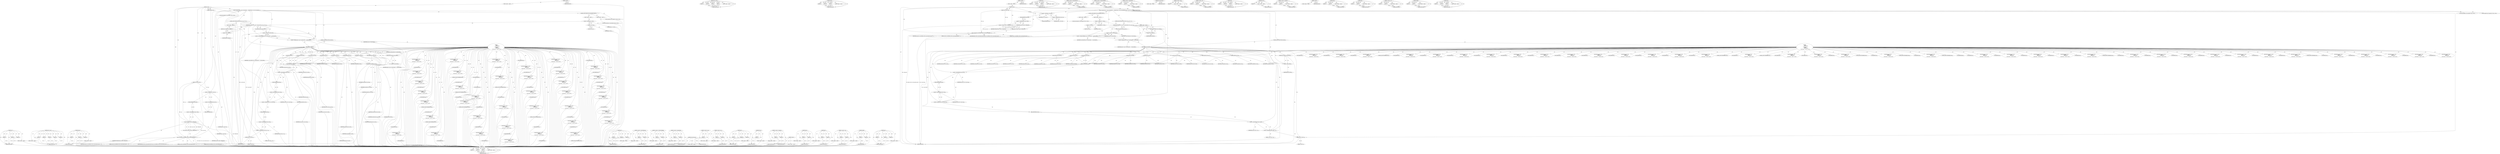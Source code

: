 digraph "pcmp" {
vulnerable_286 [label=<(METHOD,array)>];
vulnerable_287 [label=<(PARAM,p1)>];
vulnerable_288 [label=<(PARAM,p2)>];
vulnerable_289 [label=<(PARAM,p3)>];
vulnerable_290 [label=<(BLOCK,&lt;empty&gt;,&lt;empty&gt;)>];
vulnerable_291 [label=<(METHOD_RETURN,ANY)>];
vulnerable_232 [label=<(METHOD,perf_sw_event)>];
vulnerable_233 [label=<(PARAM,p1)>];
vulnerable_234 [label=<(PARAM,p2)>];
vulnerable_235 [label=<(PARAM,p3)>];
vulnerable_236 [label=<(PARAM,p4)>];
vulnerable_237 [label=<(PARAM,p5)>];
vulnerable_238 [label=<(BLOCK,&lt;empty&gt;,&lt;empty&gt;)>];
vulnerable_239 [label=<(METHOD_RETURN,ANY)>];
vulnerable_257 [label=<(METHOD,pformat)>];
vulnerable_258 [label=<(PARAM,p1)>];
vulnerable_259 [label=<(PARAM,p2)>];
vulnerable_260 [label=<(PARAM,p3)>];
vulnerable_261 [label=<(BLOCK,&lt;empty&gt;,&lt;empty&gt;)>];
vulnerable_262 [label=<(METHOD_RETURN,ANY)>];
vulnerable_6 [label=<(METHOD,&lt;global&gt;)<SUB>1</SUB>>];
vulnerable_7 [label=<(BLOCK,&lt;empty&gt;,&lt;empty&gt;)<SUB>1</SUB>>];
vulnerable_8 [label=<(METHOD,vis_emul)<SUB>1</SUB>>];
vulnerable_9 [label=<(PARAM,struct pt_regs *regs)<SUB>1</SUB>>];
vulnerable_10 [label=<(PARAM,unsigned int insn)<SUB>1</SUB>>];
vulnerable_11 [label=<(BLOCK,{
	unsigned long pc = regs-&gt;tpc;
	unsigned int ...,{
	unsigned long pc = regs-&gt;tpc;
	unsigned int ...)<SUB>2</SUB>>];
vulnerable_12 [label="<(LOCAL,long unsigned pc: long unsigned)<SUB>3</SUB>>"];
vulnerable_13 [label=<(&lt;operator&gt;.assignment,pc = regs-&gt;tpc)<SUB>3</SUB>>];
vulnerable_14 [label=<(IDENTIFIER,pc,pc = regs-&gt;tpc)<SUB>3</SUB>>];
vulnerable_15 [label=<(&lt;operator&gt;.indirectFieldAccess,regs-&gt;tpc)<SUB>3</SUB>>];
vulnerable_16 [label=<(IDENTIFIER,regs,pc = regs-&gt;tpc)<SUB>3</SUB>>];
vulnerable_17 [label=<(FIELD_IDENTIFIER,tpc,tpc)<SUB>3</SUB>>];
vulnerable_18 [label="<(LOCAL,unsigned int opf: unsigned int)<SUB>4</SUB>>"];
vulnerable_19 [label=<(BUG_ON,BUG_ON(regs-&gt;tstate &amp; TSTATE_PRIV))<SUB>6</SUB>>];
vulnerable_20 [label=<(&lt;operator&gt;.and,regs-&gt;tstate &amp; TSTATE_PRIV)<SUB>6</SUB>>];
vulnerable_21 [label=<(&lt;operator&gt;.indirectFieldAccess,regs-&gt;tstate)<SUB>6</SUB>>];
vulnerable_22 [label=<(IDENTIFIER,regs,regs-&gt;tstate &amp; TSTATE_PRIV)<SUB>6</SUB>>];
vulnerable_23 [label=<(FIELD_IDENTIFIER,tstate,tstate)<SUB>6</SUB>>];
vulnerable_24 [label=<(IDENTIFIER,TSTATE_PRIV,regs-&gt;tstate &amp; TSTATE_PRIV)<SUB>6</SUB>>];
vulnerable_25 [label=<(perf_sw_event,perf_sw_event(PERF_COUNT_SW_EMULATION_FAULTS, 1...)<SUB>8</SUB>>];
vulnerable_26 [label=<(IDENTIFIER,PERF_COUNT_SW_EMULATION_FAULTS,perf_sw_event(PERF_COUNT_SW_EMULATION_FAULTS, 1...)<SUB>8</SUB>>];
vulnerable_27 [label=<(LITERAL,1,perf_sw_event(PERF_COUNT_SW_EMULATION_FAULTS, 1...)<SUB>8</SUB>>];
vulnerable_28 [label=<(LITERAL,0,perf_sw_event(PERF_COUNT_SW_EMULATION_FAULTS, 1...)<SUB>8</SUB>>];
vulnerable_29 [label=<(IDENTIFIER,regs,perf_sw_event(PERF_COUNT_SW_EMULATION_FAULTS, 1...)<SUB>8</SUB>>];
vulnerable_30 [label=<(LITERAL,0,perf_sw_event(PERF_COUNT_SW_EMULATION_FAULTS, 1...)<SUB>8</SUB>>];
vulnerable_31 [label=<(CONTROL_STRUCTURE,IF,if (test_thread_flag(TIF_32BIT)))<SUB>10</SUB>>];
vulnerable_32 [label=<(BLOCK,&lt;empty&gt;,&lt;empty&gt;)<SUB>10</SUB>>];
vulnerable_33 [label="<(LOCAL,test_thread_flag : test_thread_flag)<SUB>10</SUB>>"];
vulnerable_34 [label=<(BLOCK,&lt;empty&gt;,&lt;empty&gt;)<SUB>11</SUB>>];
vulnerable_35 [label=<(&lt;operator&gt;.assignment,pc = (u32)pc)<SUB>11</SUB>>];
vulnerable_36 [label=<(IDENTIFIER,pc,pc = (u32)pc)<SUB>11</SUB>>];
vulnerable_37 [label=<(&lt;operator&gt;.cast,(u32)pc)<SUB>11</SUB>>];
vulnerable_38 [label=<(UNKNOWN,u32,u32)<SUB>11</SUB>>];
vulnerable_39 [label=<(IDENTIFIER,pc,(u32)pc)<SUB>11</SUB>>];
vulnerable_40 [label=<(CONTROL_STRUCTURE,IF,if (get_user(insn, (u32 __user *) pc)))<SUB>13</SUB>>];
vulnerable_41 [label=<(UNKNOWN,get_user(insn, (u32 __user *) pc),get_user(insn, (u32 __user *) pc))<SUB>13</SUB>>];
vulnerable_42 [label=<(BLOCK,&lt;empty&gt;,&lt;empty&gt;)<SUB>14</SUB>>];
vulnerable_43 [label=<(RETURN,return -EFAULT;,return -EFAULT;)<SUB>14</SUB>>];
vulnerable_44 [label=<(&lt;operator&gt;.minus,-EFAULT)<SUB>14</SUB>>];
vulnerable_45 [label=<(IDENTIFIER,EFAULT,-EFAULT)<SUB>14</SUB>>];
vulnerable_46 [label=<(save_and_clear_fpu,save_and_clear_fpu())<SUB>16</SUB>>];
vulnerable_47 [label=<(&lt;operator&gt;.assignment,opf = (insn &amp; VIS_OPF_MASK) &gt;&gt; VIS_OPF_SHIFT)<SUB>18</SUB>>];
vulnerable_48 [label=<(IDENTIFIER,opf,opf = (insn &amp; VIS_OPF_MASK) &gt;&gt; VIS_OPF_SHIFT)<SUB>18</SUB>>];
vulnerable_49 [label=<(&lt;operator&gt;.arithmeticShiftRight,(insn &amp; VIS_OPF_MASK) &gt;&gt; VIS_OPF_SHIFT)<SUB>18</SUB>>];
vulnerable_50 [label=<(&lt;operator&gt;.and,insn &amp; VIS_OPF_MASK)<SUB>18</SUB>>];
vulnerable_51 [label=<(IDENTIFIER,insn,insn &amp; VIS_OPF_MASK)<SUB>18</SUB>>];
vulnerable_52 [label=<(IDENTIFIER,VIS_OPF_MASK,insn &amp; VIS_OPF_MASK)<SUB>18</SUB>>];
vulnerable_53 [label=<(IDENTIFIER,VIS_OPF_SHIFT,(insn &amp; VIS_OPF_MASK) &gt;&gt; VIS_OPF_SHIFT)<SUB>18</SUB>>];
vulnerable_54 [label=<(CONTROL_STRUCTURE,SWITCH,switch(opf))<SUB>19</SUB>>];
vulnerable_55 [label=<(IDENTIFIER,opf,switch(opf))<SUB>19</SUB>>];
vulnerable_56 [label="<(BLOCK,{
	default:
		return -EINVAL;

	/* Pixel Format...,{
	default:
		return -EINVAL;

	/* Pixel Format...)<SUB>19</SUB>>"];
vulnerable_57 [label=<(JUMP_TARGET,default)<SUB>20</SUB>>];
vulnerable_58 [label=<(RETURN,return -EINVAL;,return -EINVAL;)<SUB>21</SUB>>];
vulnerable_59 [label=<(&lt;operator&gt;.minus,-EINVAL)<SUB>21</SUB>>];
vulnerable_60 [label=<(IDENTIFIER,EINVAL,-EINVAL)<SUB>21</SUB>>];
vulnerable_61 [label=<(JUMP_TARGET,case)<SUB>24</SUB>>];
vulnerable_62 [label="<(IDENTIFIER,FPACK16_OPF,{
	default:
		return -EINVAL;

	/* Pixel Format...)<SUB>24</SUB>>"];
vulnerable_63 [label=<(JUMP_TARGET,case)<SUB>25</SUB>>];
vulnerable_64 [label="<(IDENTIFIER,FPACK32_OPF,{
	default:
		return -EINVAL;

	/* Pixel Format...)<SUB>25</SUB>>"];
vulnerable_65 [label=<(JUMP_TARGET,case)<SUB>26</SUB>>];
vulnerable_66 [label="<(IDENTIFIER,FPACKFIX_OPF,{
	default:
		return -EINVAL;

	/* Pixel Format...)<SUB>26</SUB>>"];
vulnerable_67 [label=<(JUMP_TARGET,case)<SUB>27</SUB>>];
vulnerable_68 [label="<(IDENTIFIER,FEXPAND_OPF,{
	default:
		return -EINVAL;

	/* Pixel Format...)<SUB>27</SUB>>"];
vulnerable_69 [label=<(JUMP_TARGET,case)<SUB>28</SUB>>];
vulnerable_70 [label="<(IDENTIFIER,FPMERGE_OPF,{
	default:
		return -EINVAL;

	/* Pixel Format...)<SUB>28</SUB>>"];
vulnerable_71 [label=<(pformat,pformat(regs, insn, opf))<SUB>29</SUB>>];
vulnerable_72 [label=<(IDENTIFIER,regs,pformat(regs, insn, opf))<SUB>29</SUB>>];
vulnerable_73 [label=<(IDENTIFIER,insn,pformat(regs, insn, opf))<SUB>29</SUB>>];
vulnerable_74 [label=<(IDENTIFIER,opf,pformat(regs, insn, opf))<SUB>29</SUB>>];
vulnerable_75 [label=<(CONTROL_STRUCTURE,BREAK,break;)<SUB>30</SUB>>];
vulnerable_76 [label=<(JUMP_TARGET,case)<SUB>33</SUB>>];
vulnerable_77 [label="<(IDENTIFIER,FMUL8x16_OPF,{
	default:
		return -EINVAL;

	/* Pixel Format...)<SUB>33</SUB>>"];
vulnerable_78 [label=<(JUMP_TARGET,case)<SUB>34</SUB>>];
vulnerable_79 [label="<(IDENTIFIER,FMUL8x16AU_OPF,{
	default:
		return -EINVAL;

	/* Pixel Format...)<SUB>34</SUB>>"];
vulnerable_80 [label=<(JUMP_TARGET,case)<SUB>35</SUB>>];
vulnerable_81 [label="<(IDENTIFIER,FMUL8x16AL_OPF,{
	default:
		return -EINVAL;

	/* Pixel Format...)<SUB>35</SUB>>"];
vulnerable_82 [label=<(JUMP_TARGET,case)<SUB>36</SUB>>];
vulnerable_83 [label="<(IDENTIFIER,FMUL8SUx16_OPF,{
	default:
		return -EINVAL;

	/* Pixel Format...)<SUB>36</SUB>>"];
vulnerable_84 [label=<(JUMP_TARGET,case)<SUB>37</SUB>>];
vulnerable_85 [label="<(IDENTIFIER,FMUL8ULx16_OPF,{
	default:
		return -EINVAL;

	/* Pixel Format...)<SUB>37</SUB>>"];
vulnerable_86 [label=<(JUMP_TARGET,case)<SUB>38</SUB>>];
vulnerable_87 [label="<(IDENTIFIER,FMULD8SUx16_OPF,{
	default:
		return -EINVAL;

	/* Pixel Format...)<SUB>38</SUB>>"];
vulnerable_88 [label=<(JUMP_TARGET,case)<SUB>39</SUB>>];
vulnerable_89 [label="<(IDENTIFIER,FMULD8ULx16_OPF,{
	default:
		return -EINVAL;

	/* Pixel Format...)<SUB>39</SUB>>"];
vulnerable_90 [label=<(pmul,pmul(regs, insn, opf))<SUB>40</SUB>>];
vulnerable_91 [label=<(IDENTIFIER,regs,pmul(regs, insn, opf))<SUB>40</SUB>>];
vulnerable_92 [label=<(IDENTIFIER,insn,pmul(regs, insn, opf))<SUB>40</SUB>>];
vulnerable_93 [label=<(IDENTIFIER,opf,pmul(regs, insn, opf))<SUB>40</SUB>>];
vulnerable_94 [label=<(CONTROL_STRUCTURE,BREAK,break;)<SUB>41</SUB>>];
vulnerable_95 [label=<(JUMP_TARGET,case)<SUB>44</SUB>>];
vulnerable_96 [label="<(IDENTIFIER,FCMPGT16_OPF,{
	default:
		return -EINVAL;

	/* Pixel Format...)<SUB>44</SUB>>"];
vulnerable_97 [label=<(JUMP_TARGET,case)<SUB>45</SUB>>];
vulnerable_98 [label="<(IDENTIFIER,FCMPGT32_OPF,{
	default:
		return -EINVAL;

	/* Pixel Format...)<SUB>45</SUB>>"];
vulnerable_99 [label=<(JUMP_TARGET,case)<SUB>46</SUB>>];
vulnerable_100 [label="<(IDENTIFIER,FCMPLE16_OPF,{
	default:
		return -EINVAL;

	/* Pixel Format...)<SUB>46</SUB>>"];
vulnerable_101 [label=<(JUMP_TARGET,case)<SUB>47</SUB>>];
vulnerable_102 [label="<(IDENTIFIER,FCMPLE32_OPF,{
	default:
		return -EINVAL;

	/* Pixel Format...)<SUB>47</SUB>>"];
vulnerable_103 [label=<(JUMP_TARGET,case)<SUB>48</SUB>>];
vulnerable_104 [label="<(IDENTIFIER,FCMPNE16_OPF,{
	default:
		return -EINVAL;

	/* Pixel Format...)<SUB>48</SUB>>"];
vulnerable_105 [label=<(JUMP_TARGET,case)<SUB>49</SUB>>];
vulnerable_106 [label="<(IDENTIFIER,FCMPNE32_OPF,{
	default:
		return -EINVAL;

	/* Pixel Format...)<SUB>49</SUB>>"];
vulnerable_107 [label=<(JUMP_TARGET,case)<SUB>50</SUB>>];
vulnerable_108 [label="<(IDENTIFIER,FCMPEQ16_OPF,{
	default:
		return -EINVAL;

	/* Pixel Format...)<SUB>50</SUB>>"];
vulnerable_109 [label=<(JUMP_TARGET,case)<SUB>51</SUB>>];
vulnerable_110 [label="<(IDENTIFIER,FCMPEQ32_OPF,{
	default:
		return -EINVAL;

	/* Pixel Format...)<SUB>51</SUB>>"];
vulnerable_111 [label=<(pcmp,pcmp(regs, insn, opf))<SUB>52</SUB>>];
vulnerable_112 [label=<(IDENTIFIER,regs,pcmp(regs, insn, opf))<SUB>52</SUB>>];
vulnerable_113 [label=<(IDENTIFIER,insn,pcmp(regs, insn, opf))<SUB>52</SUB>>];
vulnerable_114 [label=<(IDENTIFIER,opf,pcmp(regs, insn, opf))<SUB>52</SUB>>];
vulnerable_115 [label=<(CONTROL_STRUCTURE,BREAK,break;)<SUB>53</SUB>>];
vulnerable_116 [label=<(JUMP_TARGET,case)<SUB>56</SUB>>];
vulnerable_117 [label="<(IDENTIFIER,EDGE8_OPF,{
	default:
		return -EINVAL;

	/* Pixel Format...)<SUB>56</SUB>>"];
vulnerable_118 [label=<(JUMP_TARGET,case)<SUB>57</SUB>>];
vulnerable_119 [label="<(IDENTIFIER,EDGE8N_OPF,{
	default:
		return -EINVAL;

	/* Pixel Format...)<SUB>57</SUB>>"];
vulnerable_120 [label=<(JUMP_TARGET,case)<SUB>58</SUB>>];
vulnerable_121 [label="<(IDENTIFIER,EDGE8L_OPF,{
	default:
		return -EINVAL;

	/* Pixel Format...)<SUB>58</SUB>>"];
vulnerable_122 [label=<(JUMP_TARGET,case)<SUB>59</SUB>>];
vulnerable_123 [label="<(IDENTIFIER,EDGE8LN_OPF,{
	default:
		return -EINVAL;

	/* Pixel Format...)<SUB>59</SUB>>"];
vulnerable_124 [label=<(JUMP_TARGET,case)<SUB>60</SUB>>];
vulnerable_125 [label="<(IDENTIFIER,EDGE16_OPF,{
	default:
		return -EINVAL;

	/* Pixel Format...)<SUB>60</SUB>>"];
vulnerable_126 [label=<(JUMP_TARGET,case)<SUB>61</SUB>>];
vulnerable_127 [label="<(IDENTIFIER,EDGE16N_OPF,{
	default:
		return -EINVAL;

	/* Pixel Format...)<SUB>61</SUB>>"];
vulnerable_128 [label=<(JUMP_TARGET,case)<SUB>62</SUB>>];
vulnerable_129 [label="<(IDENTIFIER,EDGE16L_OPF,{
	default:
		return -EINVAL;

	/* Pixel Format...)<SUB>62</SUB>>"];
vulnerable_130 [label=<(JUMP_TARGET,case)<SUB>63</SUB>>];
vulnerable_131 [label="<(IDENTIFIER,EDGE16LN_OPF,{
	default:
		return -EINVAL;

	/* Pixel Format...)<SUB>63</SUB>>"];
vulnerable_132 [label=<(JUMP_TARGET,case)<SUB>64</SUB>>];
vulnerable_133 [label="<(IDENTIFIER,EDGE32_OPF,{
	default:
		return -EINVAL;

	/* Pixel Format...)<SUB>64</SUB>>"];
vulnerable_134 [label=<(JUMP_TARGET,case)<SUB>65</SUB>>];
vulnerable_135 [label="<(IDENTIFIER,EDGE32N_OPF,{
	default:
		return -EINVAL;

	/* Pixel Format...)<SUB>65</SUB>>"];
vulnerable_136 [label=<(JUMP_TARGET,case)<SUB>66</SUB>>];
vulnerable_137 [label="<(IDENTIFIER,EDGE32L_OPF,{
	default:
		return -EINVAL;

	/* Pixel Format...)<SUB>66</SUB>>"];
vulnerable_138 [label=<(JUMP_TARGET,case)<SUB>67</SUB>>];
vulnerable_139 [label="<(IDENTIFIER,EDGE32LN_OPF,{
	default:
		return -EINVAL;

	/* Pixel Format...)<SUB>67</SUB>>"];
vulnerable_140 [label=<(edge,edge(regs, insn, opf))<SUB>68</SUB>>];
vulnerable_141 [label=<(IDENTIFIER,regs,edge(regs, insn, opf))<SUB>68</SUB>>];
vulnerable_142 [label=<(IDENTIFIER,insn,edge(regs, insn, opf))<SUB>68</SUB>>];
vulnerable_143 [label=<(IDENTIFIER,opf,edge(regs, insn, opf))<SUB>68</SUB>>];
vulnerable_144 [label=<(CONTROL_STRUCTURE,BREAK,break;)<SUB>69</SUB>>];
vulnerable_145 [label=<(JUMP_TARGET,case)<SUB>72</SUB>>];
vulnerable_146 [label="<(IDENTIFIER,PDIST_OPF,{
	default:
		return -EINVAL;

	/* Pixel Format...)<SUB>72</SUB>>"];
vulnerable_147 [label=<(pdist,pdist(regs, insn))<SUB>73</SUB>>];
vulnerable_148 [label=<(IDENTIFIER,regs,pdist(regs, insn))<SUB>73</SUB>>];
vulnerable_149 [label=<(IDENTIFIER,insn,pdist(regs, insn))<SUB>73</SUB>>];
vulnerable_150 [label=<(CONTROL_STRUCTURE,BREAK,break;)<SUB>74</SUB>>];
vulnerable_151 [label=<(JUMP_TARGET,case)<SUB>77</SUB>>];
vulnerable_152 [label="<(IDENTIFIER,ARRAY8_OPF,{
	default:
		return -EINVAL;

	/* Pixel Format...)<SUB>77</SUB>>"];
vulnerable_153 [label=<(JUMP_TARGET,case)<SUB>78</SUB>>];
vulnerable_154 [label="<(IDENTIFIER,ARRAY16_OPF,{
	default:
		return -EINVAL;

	/* Pixel Format...)<SUB>78</SUB>>"];
vulnerable_155 [label=<(JUMP_TARGET,case)<SUB>79</SUB>>];
vulnerable_156 [label="<(IDENTIFIER,ARRAY32_OPF,{
	default:
		return -EINVAL;

	/* Pixel Format...)<SUB>79</SUB>>"];
vulnerable_157 [label=<(array,array(regs, insn, opf))<SUB>80</SUB>>];
vulnerable_158 [label=<(IDENTIFIER,regs,array(regs, insn, opf))<SUB>80</SUB>>];
vulnerable_159 [label=<(IDENTIFIER,insn,array(regs, insn, opf))<SUB>80</SUB>>];
vulnerable_160 [label=<(IDENTIFIER,opf,array(regs, insn, opf))<SUB>80</SUB>>];
vulnerable_161 [label=<(CONTROL_STRUCTURE,BREAK,break;)<SUB>81</SUB>>];
vulnerable_162 [label=<(JUMP_TARGET,case)<SUB>84</SUB>>];
vulnerable_163 [label="<(IDENTIFIER,BMASK_OPF,{
	default:
		return -EINVAL;

	/* Pixel Format...)<SUB>84</SUB>>"];
vulnerable_164 [label=<(bmask,bmask(regs, insn))<SUB>85</SUB>>];
vulnerable_165 [label=<(IDENTIFIER,regs,bmask(regs, insn))<SUB>85</SUB>>];
vulnerable_166 [label=<(IDENTIFIER,insn,bmask(regs, insn))<SUB>85</SUB>>];
vulnerable_167 [label=<(CONTROL_STRUCTURE,BREAK,break;)<SUB>86</SUB>>];
vulnerable_168 [label=<(JUMP_TARGET,case)<SUB>88</SUB>>];
vulnerable_169 [label="<(IDENTIFIER,BSHUFFLE_OPF,{
	default:
		return -EINVAL;

	/* Pixel Format...)<SUB>88</SUB>>"];
vulnerable_170 [label=<(bshuffle,bshuffle(regs, insn))<SUB>89</SUB>>];
vulnerable_171 [label=<(IDENTIFIER,regs,bshuffle(regs, insn))<SUB>89</SUB>>];
vulnerable_172 [label=<(IDENTIFIER,insn,bshuffle(regs, insn))<SUB>89</SUB>>];
vulnerable_173 [label=<(CONTROL_STRUCTURE,BREAK,break;)<SUB>90</SUB>>];
vulnerable_174 [label=<(&lt;operator&gt;.assignment,regs-&gt;tpc = regs-&gt;tnpc)<SUB>93</SUB>>];
vulnerable_175 [label=<(&lt;operator&gt;.indirectFieldAccess,regs-&gt;tpc)<SUB>93</SUB>>];
vulnerable_176 [label=<(IDENTIFIER,regs,regs-&gt;tpc = regs-&gt;tnpc)<SUB>93</SUB>>];
vulnerable_177 [label=<(FIELD_IDENTIFIER,tpc,tpc)<SUB>93</SUB>>];
vulnerable_178 [label=<(&lt;operator&gt;.indirectFieldAccess,regs-&gt;tnpc)<SUB>93</SUB>>];
vulnerable_179 [label=<(IDENTIFIER,regs,regs-&gt;tpc = regs-&gt;tnpc)<SUB>93</SUB>>];
vulnerable_180 [label=<(FIELD_IDENTIFIER,tnpc,tnpc)<SUB>93</SUB>>];
vulnerable_181 [label=<(&lt;operator&gt;.assignmentPlus,regs-&gt;tnpc += 4)<SUB>94</SUB>>];
vulnerable_182 [label=<(&lt;operator&gt;.indirectFieldAccess,regs-&gt;tnpc)<SUB>94</SUB>>];
vulnerable_183 [label=<(IDENTIFIER,regs,regs-&gt;tnpc += 4)<SUB>94</SUB>>];
vulnerable_184 [label=<(FIELD_IDENTIFIER,tnpc,tnpc)<SUB>94</SUB>>];
vulnerable_185 [label=<(LITERAL,4,regs-&gt;tnpc += 4)<SUB>94</SUB>>];
vulnerable_186 [label=<(RETURN,return 0;,return 0;)<SUB>95</SUB>>];
vulnerable_187 [label=<(LITERAL,0,return 0;)<SUB>95</SUB>>];
vulnerable_188 [label=<(METHOD_RETURN,int)<SUB>1</SUB>>];
vulnerable_190 [label=<(METHOD_RETURN,ANY)<SUB>1</SUB>>];
vulnerable_263 [label=<(METHOD,pmul)>];
vulnerable_264 [label=<(PARAM,p1)>];
vulnerable_265 [label=<(PARAM,p2)>];
vulnerable_266 [label=<(PARAM,p3)>];
vulnerable_267 [label=<(BLOCK,&lt;empty&gt;,&lt;empty&gt;)>];
vulnerable_268 [label=<(METHOD_RETURN,ANY)>];
vulnerable_218 [label=<(METHOD,&lt;operator&gt;.indirectFieldAccess)>];
vulnerable_219 [label=<(PARAM,p1)>];
vulnerable_220 [label=<(PARAM,p2)>];
vulnerable_221 [label=<(BLOCK,&lt;empty&gt;,&lt;empty&gt;)>];
vulnerable_222 [label=<(METHOD_RETURN,ANY)>];
vulnerable_252 [label=<(METHOD,&lt;operator&gt;.arithmeticShiftRight)>];
vulnerable_253 [label=<(PARAM,p1)>];
vulnerable_254 [label=<(PARAM,p2)>];
vulnerable_255 [label=<(BLOCK,&lt;empty&gt;,&lt;empty&gt;)>];
vulnerable_256 [label=<(METHOD_RETURN,ANY)>];
vulnerable_302 [label=<(METHOD,&lt;operator&gt;.assignmentPlus)>];
vulnerable_303 [label=<(PARAM,p1)>];
vulnerable_304 [label=<(PARAM,p2)>];
vulnerable_305 [label=<(BLOCK,&lt;empty&gt;,&lt;empty&gt;)>];
vulnerable_306 [label=<(METHOD_RETURN,ANY)>];
vulnerable_249 [label=<(METHOD,save_and_clear_fpu)>];
vulnerable_250 [label=<(BLOCK,&lt;empty&gt;,&lt;empty&gt;)>];
vulnerable_251 [label=<(METHOD_RETURN,ANY)>];
vulnerable_245 [label=<(METHOD,&lt;operator&gt;.minus)>];
vulnerable_246 [label=<(PARAM,p1)>];
vulnerable_247 [label=<(BLOCK,&lt;empty&gt;,&lt;empty&gt;)>];
vulnerable_248 [label=<(METHOD_RETURN,ANY)>];
vulnerable_227 [label=<(METHOD,&lt;operator&gt;.and)>];
vulnerable_228 [label=<(PARAM,p1)>];
vulnerable_229 [label=<(PARAM,p2)>];
vulnerable_230 [label=<(BLOCK,&lt;empty&gt;,&lt;empty&gt;)>];
vulnerable_231 [label=<(METHOD_RETURN,ANY)>];
vulnerable_275 [label=<(METHOD,edge)>];
vulnerable_276 [label=<(PARAM,p1)>];
vulnerable_277 [label=<(PARAM,p2)>];
vulnerable_278 [label=<(PARAM,p3)>];
vulnerable_279 [label=<(BLOCK,&lt;empty&gt;,&lt;empty&gt;)>];
vulnerable_280 [label=<(METHOD_RETURN,ANY)>];
vulnerable_223 [label=<(METHOD,BUG_ON)>];
vulnerable_224 [label=<(PARAM,p1)>];
vulnerable_225 [label=<(BLOCK,&lt;empty&gt;,&lt;empty&gt;)>];
vulnerable_226 [label=<(METHOD_RETURN,ANY)>];
vulnerable_213 [label=<(METHOD,&lt;operator&gt;.assignment)>];
vulnerable_214 [label=<(PARAM,p1)>];
vulnerable_215 [label=<(PARAM,p2)>];
vulnerable_216 [label=<(BLOCK,&lt;empty&gt;,&lt;empty&gt;)>];
vulnerable_217 [label=<(METHOD_RETURN,ANY)>];
vulnerable_207 [label=<(METHOD,&lt;global&gt;)<SUB>1</SUB>>];
vulnerable_208 [label=<(BLOCK,&lt;empty&gt;,&lt;empty&gt;)>];
vulnerable_209 [label=<(METHOD_RETURN,ANY)>];
vulnerable_292 [label=<(METHOD,bmask)>];
vulnerable_293 [label=<(PARAM,p1)>];
vulnerable_294 [label=<(PARAM,p2)>];
vulnerable_295 [label=<(BLOCK,&lt;empty&gt;,&lt;empty&gt;)>];
vulnerable_296 [label=<(METHOD_RETURN,ANY)>];
vulnerable_281 [label=<(METHOD,pdist)>];
vulnerable_282 [label=<(PARAM,p1)>];
vulnerable_283 [label=<(PARAM,p2)>];
vulnerable_284 [label=<(BLOCK,&lt;empty&gt;,&lt;empty&gt;)>];
vulnerable_285 [label=<(METHOD_RETURN,ANY)>];
vulnerable_240 [label=<(METHOD,&lt;operator&gt;.cast)>];
vulnerable_241 [label=<(PARAM,p1)>];
vulnerable_242 [label=<(PARAM,p2)>];
vulnerable_243 [label=<(BLOCK,&lt;empty&gt;,&lt;empty&gt;)>];
vulnerable_244 [label=<(METHOD_RETURN,ANY)>];
vulnerable_297 [label=<(METHOD,bshuffle)>];
vulnerable_298 [label=<(PARAM,p1)>];
vulnerable_299 [label=<(PARAM,p2)>];
vulnerable_300 [label=<(BLOCK,&lt;empty&gt;,&lt;empty&gt;)>];
vulnerable_301 [label=<(METHOD_RETURN,ANY)>];
vulnerable_269 [label=<(METHOD,pcmp)>];
vulnerable_270 [label=<(PARAM,p1)>];
vulnerable_271 [label=<(PARAM,p2)>];
vulnerable_272 [label=<(PARAM,p3)>];
vulnerable_273 [label=<(BLOCK,&lt;empty&gt;,&lt;empty&gt;)>];
vulnerable_274 [label=<(METHOD_RETURN,ANY)>];
fixed_284 [label=<(METHOD,array)>];
fixed_285 [label=<(PARAM,p1)>];
fixed_286 [label=<(PARAM,p2)>];
fixed_287 [label=<(PARAM,p3)>];
fixed_288 [label=<(BLOCK,&lt;empty&gt;,&lt;empty&gt;)>];
fixed_289 [label=<(METHOD_RETURN,ANY)>];
fixed_231 [label=<(METHOD,perf_sw_event)>];
fixed_232 [label=<(PARAM,p1)>];
fixed_233 [label=<(PARAM,p2)>];
fixed_234 [label=<(PARAM,p3)>];
fixed_235 [label=<(PARAM,p4)>];
fixed_236 [label=<(BLOCK,&lt;empty&gt;,&lt;empty&gt;)>];
fixed_237 [label=<(METHOD_RETURN,ANY)>];
fixed_255 [label=<(METHOD,pformat)>];
fixed_256 [label=<(PARAM,p1)>];
fixed_257 [label=<(PARAM,p2)>];
fixed_258 [label=<(PARAM,p3)>];
fixed_259 [label=<(BLOCK,&lt;empty&gt;,&lt;empty&gt;)>];
fixed_260 [label=<(METHOD_RETURN,ANY)>];
fixed_6 [label=<(METHOD,&lt;global&gt;)<SUB>1</SUB>>];
fixed_7 [label=<(BLOCK,&lt;empty&gt;,&lt;empty&gt;)<SUB>1</SUB>>];
fixed_8 [label=<(METHOD,vis_emul)<SUB>1</SUB>>];
fixed_9 [label=<(PARAM,struct pt_regs *regs)<SUB>1</SUB>>];
fixed_10 [label=<(PARAM,unsigned int insn)<SUB>1</SUB>>];
fixed_11 [label=<(BLOCK,{
	unsigned long pc = regs-&gt;tpc;
	unsigned int ...,{
	unsigned long pc = regs-&gt;tpc;
	unsigned int ...)<SUB>2</SUB>>];
fixed_12 [label="<(LOCAL,long unsigned pc: long unsigned)<SUB>3</SUB>>"];
fixed_13 [label=<(&lt;operator&gt;.assignment,pc = regs-&gt;tpc)<SUB>3</SUB>>];
fixed_14 [label=<(IDENTIFIER,pc,pc = regs-&gt;tpc)<SUB>3</SUB>>];
fixed_15 [label=<(&lt;operator&gt;.indirectFieldAccess,regs-&gt;tpc)<SUB>3</SUB>>];
fixed_16 [label=<(IDENTIFIER,regs,pc = regs-&gt;tpc)<SUB>3</SUB>>];
fixed_17 [label=<(FIELD_IDENTIFIER,tpc,tpc)<SUB>3</SUB>>];
fixed_18 [label="<(LOCAL,unsigned int opf: unsigned int)<SUB>4</SUB>>"];
fixed_19 [label=<(BUG_ON,BUG_ON(regs-&gt;tstate &amp; TSTATE_PRIV))<SUB>6</SUB>>];
fixed_20 [label=<(&lt;operator&gt;.and,regs-&gt;tstate &amp; TSTATE_PRIV)<SUB>6</SUB>>];
fixed_21 [label=<(&lt;operator&gt;.indirectFieldAccess,regs-&gt;tstate)<SUB>6</SUB>>];
fixed_22 [label=<(IDENTIFIER,regs,regs-&gt;tstate &amp; TSTATE_PRIV)<SUB>6</SUB>>];
fixed_23 [label=<(FIELD_IDENTIFIER,tstate,tstate)<SUB>6</SUB>>];
fixed_24 [label=<(IDENTIFIER,TSTATE_PRIV,regs-&gt;tstate &amp; TSTATE_PRIV)<SUB>6</SUB>>];
fixed_25 [label=<(perf_sw_event,perf_sw_event(PERF_COUNT_SW_EMULATION_FAULTS, 1...)<SUB>8</SUB>>];
fixed_26 [label=<(IDENTIFIER,PERF_COUNT_SW_EMULATION_FAULTS,perf_sw_event(PERF_COUNT_SW_EMULATION_FAULTS, 1...)<SUB>8</SUB>>];
fixed_27 [label=<(LITERAL,1,perf_sw_event(PERF_COUNT_SW_EMULATION_FAULTS, 1...)<SUB>8</SUB>>];
fixed_28 [label=<(IDENTIFIER,regs,perf_sw_event(PERF_COUNT_SW_EMULATION_FAULTS, 1...)<SUB>8</SUB>>];
fixed_29 [label=<(LITERAL,0,perf_sw_event(PERF_COUNT_SW_EMULATION_FAULTS, 1...)<SUB>8</SUB>>];
fixed_30 [label=<(CONTROL_STRUCTURE,IF,if (test_thread_flag(TIF_32BIT)))<SUB>10</SUB>>];
fixed_31 [label=<(BLOCK,&lt;empty&gt;,&lt;empty&gt;)<SUB>10</SUB>>];
fixed_32 [label="<(LOCAL,test_thread_flag : test_thread_flag)<SUB>10</SUB>>"];
fixed_33 [label=<(BLOCK,&lt;empty&gt;,&lt;empty&gt;)<SUB>11</SUB>>];
fixed_34 [label=<(&lt;operator&gt;.assignment,pc = (u32)pc)<SUB>11</SUB>>];
fixed_35 [label=<(IDENTIFIER,pc,pc = (u32)pc)<SUB>11</SUB>>];
fixed_36 [label=<(&lt;operator&gt;.cast,(u32)pc)<SUB>11</SUB>>];
fixed_37 [label=<(UNKNOWN,u32,u32)<SUB>11</SUB>>];
fixed_38 [label=<(IDENTIFIER,pc,(u32)pc)<SUB>11</SUB>>];
fixed_39 [label=<(CONTROL_STRUCTURE,IF,if (get_user(insn, (u32 __user *) pc)))<SUB>13</SUB>>];
fixed_40 [label=<(UNKNOWN,get_user(insn, (u32 __user *) pc),get_user(insn, (u32 __user *) pc))<SUB>13</SUB>>];
fixed_41 [label=<(BLOCK,&lt;empty&gt;,&lt;empty&gt;)<SUB>14</SUB>>];
fixed_42 [label=<(RETURN,return -EFAULT;,return -EFAULT;)<SUB>14</SUB>>];
fixed_43 [label=<(&lt;operator&gt;.minus,-EFAULT)<SUB>14</SUB>>];
fixed_44 [label=<(IDENTIFIER,EFAULT,-EFAULT)<SUB>14</SUB>>];
fixed_45 [label=<(save_and_clear_fpu,save_and_clear_fpu())<SUB>16</SUB>>];
fixed_46 [label=<(&lt;operator&gt;.assignment,opf = (insn &amp; VIS_OPF_MASK) &gt;&gt; VIS_OPF_SHIFT)<SUB>18</SUB>>];
fixed_47 [label=<(IDENTIFIER,opf,opf = (insn &amp; VIS_OPF_MASK) &gt;&gt; VIS_OPF_SHIFT)<SUB>18</SUB>>];
fixed_48 [label=<(&lt;operator&gt;.arithmeticShiftRight,(insn &amp; VIS_OPF_MASK) &gt;&gt; VIS_OPF_SHIFT)<SUB>18</SUB>>];
fixed_49 [label=<(&lt;operator&gt;.and,insn &amp; VIS_OPF_MASK)<SUB>18</SUB>>];
fixed_50 [label=<(IDENTIFIER,insn,insn &amp; VIS_OPF_MASK)<SUB>18</SUB>>];
fixed_51 [label=<(IDENTIFIER,VIS_OPF_MASK,insn &amp; VIS_OPF_MASK)<SUB>18</SUB>>];
fixed_52 [label=<(IDENTIFIER,VIS_OPF_SHIFT,(insn &amp; VIS_OPF_MASK) &gt;&gt; VIS_OPF_SHIFT)<SUB>18</SUB>>];
fixed_53 [label=<(CONTROL_STRUCTURE,SWITCH,switch(opf))<SUB>19</SUB>>];
fixed_54 [label=<(IDENTIFIER,opf,switch(opf))<SUB>19</SUB>>];
fixed_55 [label="<(BLOCK,{
	default:
		return -EINVAL;

	/* Pixel Format...,{
	default:
		return -EINVAL;

	/* Pixel Format...)<SUB>19</SUB>>"];
fixed_56 [label=<(JUMP_TARGET,default)<SUB>20</SUB>>];
fixed_57 [label=<(RETURN,return -EINVAL;,return -EINVAL;)<SUB>21</SUB>>];
fixed_58 [label=<(&lt;operator&gt;.minus,-EINVAL)<SUB>21</SUB>>];
fixed_59 [label=<(IDENTIFIER,EINVAL,-EINVAL)<SUB>21</SUB>>];
fixed_60 [label=<(JUMP_TARGET,case)<SUB>24</SUB>>];
fixed_61 [label="<(IDENTIFIER,FPACK16_OPF,{
	default:
		return -EINVAL;

	/* Pixel Format...)<SUB>24</SUB>>"];
fixed_62 [label=<(JUMP_TARGET,case)<SUB>25</SUB>>];
fixed_63 [label="<(IDENTIFIER,FPACK32_OPF,{
	default:
		return -EINVAL;

	/* Pixel Format...)<SUB>25</SUB>>"];
fixed_64 [label=<(JUMP_TARGET,case)<SUB>26</SUB>>];
fixed_65 [label="<(IDENTIFIER,FPACKFIX_OPF,{
	default:
		return -EINVAL;

	/* Pixel Format...)<SUB>26</SUB>>"];
fixed_66 [label=<(JUMP_TARGET,case)<SUB>27</SUB>>];
fixed_67 [label="<(IDENTIFIER,FEXPAND_OPF,{
	default:
		return -EINVAL;

	/* Pixel Format...)<SUB>27</SUB>>"];
fixed_68 [label=<(JUMP_TARGET,case)<SUB>28</SUB>>];
fixed_69 [label="<(IDENTIFIER,FPMERGE_OPF,{
	default:
		return -EINVAL;

	/* Pixel Format...)<SUB>28</SUB>>"];
fixed_70 [label=<(pformat,pformat(regs, insn, opf))<SUB>29</SUB>>];
fixed_71 [label=<(IDENTIFIER,regs,pformat(regs, insn, opf))<SUB>29</SUB>>];
fixed_72 [label=<(IDENTIFIER,insn,pformat(regs, insn, opf))<SUB>29</SUB>>];
fixed_73 [label=<(IDENTIFIER,opf,pformat(regs, insn, opf))<SUB>29</SUB>>];
fixed_74 [label=<(CONTROL_STRUCTURE,BREAK,break;)<SUB>30</SUB>>];
fixed_75 [label=<(JUMP_TARGET,case)<SUB>33</SUB>>];
fixed_76 [label="<(IDENTIFIER,FMUL8x16_OPF,{
	default:
		return -EINVAL;

	/* Pixel Format...)<SUB>33</SUB>>"];
fixed_77 [label=<(JUMP_TARGET,case)<SUB>34</SUB>>];
fixed_78 [label="<(IDENTIFIER,FMUL8x16AU_OPF,{
	default:
		return -EINVAL;

	/* Pixel Format...)<SUB>34</SUB>>"];
fixed_79 [label=<(JUMP_TARGET,case)<SUB>35</SUB>>];
fixed_80 [label="<(IDENTIFIER,FMUL8x16AL_OPF,{
	default:
		return -EINVAL;

	/* Pixel Format...)<SUB>35</SUB>>"];
fixed_81 [label=<(JUMP_TARGET,case)<SUB>36</SUB>>];
fixed_82 [label="<(IDENTIFIER,FMUL8SUx16_OPF,{
	default:
		return -EINVAL;

	/* Pixel Format...)<SUB>36</SUB>>"];
fixed_83 [label=<(JUMP_TARGET,case)<SUB>37</SUB>>];
fixed_84 [label="<(IDENTIFIER,FMUL8ULx16_OPF,{
	default:
		return -EINVAL;

	/* Pixel Format...)<SUB>37</SUB>>"];
fixed_85 [label=<(JUMP_TARGET,case)<SUB>38</SUB>>];
fixed_86 [label="<(IDENTIFIER,FMULD8SUx16_OPF,{
	default:
		return -EINVAL;

	/* Pixel Format...)<SUB>38</SUB>>"];
fixed_87 [label=<(JUMP_TARGET,case)<SUB>39</SUB>>];
fixed_88 [label="<(IDENTIFIER,FMULD8ULx16_OPF,{
	default:
		return -EINVAL;

	/* Pixel Format...)<SUB>39</SUB>>"];
fixed_89 [label=<(pmul,pmul(regs, insn, opf))<SUB>40</SUB>>];
fixed_90 [label=<(IDENTIFIER,regs,pmul(regs, insn, opf))<SUB>40</SUB>>];
fixed_91 [label=<(IDENTIFIER,insn,pmul(regs, insn, opf))<SUB>40</SUB>>];
fixed_92 [label=<(IDENTIFIER,opf,pmul(regs, insn, opf))<SUB>40</SUB>>];
fixed_93 [label=<(CONTROL_STRUCTURE,BREAK,break;)<SUB>41</SUB>>];
fixed_94 [label=<(JUMP_TARGET,case)<SUB>44</SUB>>];
fixed_95 [label="<(IDENTIFIER,FCMPGT16_OPF,{
	default:
		return -EINVAL;

	/* Pixel Format...)<SUB>44</SUB>>"];
fixed_96 [label=<(JUMP_TARGET,case)<SUB>45</SUB>>];
fixed_97 [label="<(IDENTIFIER,FCMPGT32_OPF,{
	default:
		return -EINVAL;

	/* Pixel Format...)<SUB>45</SUB>>"];
fixed_98 [label=<(JUMP_TARGET,case)<SUB>46</SUB>>];
fixed_99 [label="<(IDENTIFIER,FCMPLE16_OPF,{
	default:
		return -EINVAL;

	/* Pixel Format...)<SUB>46</SUB>>"];
fixed_100 [label=<(JUMP_TARGET,case)<SUB>47</SUB>>];
fixed_101 [label="<(IDENTIFIER,FCMPLE32_OPF,{
	default:
		return -EINVAL;

	/* Pixel Format...)<SUB>47</SUB>>"];
fixed_102 [label=<(JUMP_TARGET,case)<SUB>48</SUB>>];
fixed_103 [label="<(IDENTIFIER,FCMPNE16_OPF,{
	default:
		return -EINVAL;

	/* Pixel Format...)<SUB>48</SUB>>"];
fixed_104 [label=<(JUMP_TARGET,case)<SUB>49</SUB>>];
fixed_105 [label="<(IDENTIFIER,FCMPNE32_OPF,{
	default:
		return -EINVAL;

	/* Pixel Format...)<SUB>49</SUB>>"];
fixed_106 [label=<(JUMP_TARGET,case)<SUB>50</SUB>>];
fixed_107 [label="<(IDENTIFIER,FCMPEQ16_OPF,{
	default:
		return -EINVAL;

	/* Pixel Format...)<SUB>50</SUB>>"];
fixed_108 [label=<(JUMP_TARGET,case)<SUB>51</SUB>>];
fixed_109 [label="<(IDENTIFIER,FCMPEQ32_OPF,{
	default:
		return -EINVAL;

	/* Pixel Format...)<SUB>51</SUB>>"];
fixed_110 [label=<(pcmp,pcmp(regs, insn, opf))<SUB>52</SUB>>];
fixed_111 [label=<(IDENTIFIER,regs,pcmp(regs, insn, opf))<SUB>52</SUB>>];
fixed_112 [label=<(IDENTIFIER,insn,pcmp(regs, insn, opf))<SUB>52</SUB>>];
fixed_113 [label=<(IDENTIFIER,opf,pcmp(regs, insn, opf))<SUB>52</SUB>>];
fixed_114 [label=<(CONTROL_STRUCTURE,BREAK,break;)<SUB>53</SUB>>];
fixed_115 [label=<(JUMP_TARGET,case)<SUB>56</SUB>>];
fixed_116 [label="<(IDENTIFIER,EDGE8_OPF,{
	default:
		return -EINVAL;

	/* Pixel Format...)<SUB>56</SUB>>"];
fixed_117 [label=<(JUMP_TARGET,case)<SUB>57</SUB>>];
fixed_118 [label="<(IDENTIFIER,EDGE8N_OPF,{
	default:
		return -EINVAL;

	/* Pixel Format...)<SUB>57</SUB>>"];
fixed_119 [label=<(JUMP_TARGET,case)<SUB>58</SUB>>];
fixed_120 [label="<(IDENTIFIER,EDGE8L_OPF,{
	default:
		return -EINVAL;

	/* Pixel Format...)<SUB>58</SUB>>"];
fixed_121 [label=<(JUMP_TARGET,case)<SUB>59</SUB>>];
fixed_122 [label="<(IDENTIFIER,EDGE8LN_OPF,{
	default:
		return -EINVAL;

	/* Pixel Format...)<SUB>59</SUB>>"];
fixed_123 [label=<(JUMP_TARGET,case)<SUB>60</SUB>>];
fixed_124 [label="<(IDENTIFIER,EDGE16_OPF,{
	default:
		return -EINVAL;

	/* Pixel Format...)<SUB>60</SUB>>"];
fixed_125 [label=<(JUMP_TARGET,case)<SUB>61</SUB>>];
fixed_126 [label="<(IDENTIFIER,EDGE16N_OPF,{
	default:
		return -EINVAL;

	/* Pixel Format...)<SUB>61</SUB>>"];
fixed_127 [label=<(JUMP_TARGET,case)<SUB>62</SUB>>];
fixed_128 [label="<(IDENTIFIER,EDGE16L_OPF,{
	default:
		return -EINVAL;

	/* Pixel Format...)<SUB>62</SUB>>"];
fixed_129 [label=<(JUMP_TARGET,case)<SUB>63</SUB>>];
fixed_130 [label="<(IDENTIFIER,EDGE16LN_OPF,{
	default:
		return -EINVAL;

	/* Pixel Format...)<SUB>63</SUB>>"];
fixed_131 [label=<(JUMP_TARGET,case)<SUB>64</SUB>>];
fixed_132 [label="<(IDENTIFIER,EDGE32_OPF,{
	default:
		return -EINVAL;

	/* Pixel Format...)<SUB>64</SUB>>"];
fixed_133 [label=<(JUMP_TARGET,case)<SUB>65</SUB>>];
fixed_134 [label="<(IDENTIFIER,EDGE32N_OPF,{
	default:
		return -EINVAL;

	/* Pixel Format...)<SUB>65</SUB>>"];
fixed_135 [label=<(JUMP_TARGET,case)<SUB>66</SUB>>];
fixed_136 [label="<(IDENTIFIER,EDGE32L_OPF,{
	default:
		return -EINVAL;

	/* Pixel Format...)<SUB>66</SUB>>"];
fixed_137 [label=<(JUMP_TARGET,case)<SUB>67</SUB>>];
fixed_138 [label="<(IDENTIFIER,EDGE32LN_OPF,{
	default:
		return -EINVAL;

	/* Pixel Format...)<SUB>67</SUB>>"];
fixed_139 [label=<(edge,edge(regs, insn, opf))<SUB>68</SUB>>];
fixed_140 [label=<(IDENTIFIER,regs,edge(regs, insn, opf))<SUB>68</SUB>>];
fixed_141 [label=<(IDENTIFIER,insn,edge(regs, insn, opf))<SUB>68</SUB>>];
fixed_142 [label=<(IDENTIFIER,opf,edge(regs, insn, opf))<SUB>68</SUB>>];
fixed_143 [label=<(CONTROL_STRUCTURE,BREAK,break;)<SUB>69</SUB>>];
fixed_144 [label=<(JUMP_TARGET,case)<SUB>72</SUB>>];
fixed_145 [label="<(IDENTIFIER,PDIST_OPF,{
	default:
		return -EINVAL;

	/* Pixel Format...)<SUB>72</SUB>>"];
fixed_146 [label=<(pdist,pdist(regs, insn))<SUB>73</SUB>>];
fixed_147 [label=<(IDENTIFIER,regs,pdist(regs, insn))<SUB>73</SUB>>];
fixed_148 [label=<(IDENTIFIER,insn,pdist(regs, insn))<SUB>73</SUB>>];
fixed_149 [label=<(CONTROL_STRUCTURE,BREAK,break;)<SUB>74</SUB>>];
fixed_150 [label=<(JUMP_TARGET,case)<SUB>77</SUB>>];
fixed_151 [label="<(IDENTIFIER,ARRAY8_OPF,{
	default:
		return -EINVAL;

	/* Pixel Format...)<SUB>77</SUB>>"];
fixed_152 [label=<(JUMP_TARGET,case)<SUB>78</SUB>>];
fixed_153 [label="<(IDENTIFIER,ARRAY16_OPF,{
	default:
		return -EINVAL;

	/* Pixel Format...)<SUB>78</SUB>>"];
fixed_154 [label=<(JUMP_TARGET,case)<SUB>79</SUB>>];
fixed_155 [label="<(IDENTIFIER,ARRAY32_OPF,{
	default:
		return -EINVAL;

	/* Pixel Format...)<SUB>79</SUB>>"];
fixed_156 [label=<(array,array(regs, insn, opf))<SUB>80</SUB>>];
fixed_157 [label=<(IDENTIFIER,regs,array(regs, insn, opf))<SUB>80</SUB>>];
fixed_158 [label=<(IDENTIFIER,insn,array(regs, insn, opf))<SUB>80</SUB>>];
fixed_159 [label=<(IDENTIFIER,opf,array(regs, insn, opf))<SUB>80</SUB>>];
fixed_160 [label=<(CONTROL_STRUCTURE,BREAK,break;)<SUB>81</SUB>>];
fixed_161 [label=<(JUMP_TARGET,case)<SUB>84</SUB>>];
fixed_162 [label="<(IDENTIFIER,BMASK_OPF,{
	default:
		return -EINVAL;

	/* Pixel Format...)<SUB>84</SUB>>"];
fixed_163 [label=<(bmask,bmask(regs, insn))<SUB>85</SUB>>];
fixed_164 [label=<(IDENTIFIER,regs,bmask(regs, insn))<SUB>85</SUB>>];
fixed_165 [label=<(IDENTIFIER,insn,bmask(regs, insn))<SUB>85</SUB>>];
fixed_166 [label=<(CONTROL_STRUCTURE,BREAK,break;)<SUB>86</SUB>>];
fixed_167 [label=<(JUMP_TARGET,case)<SUB>88</SUB>>];
fixed_168 [label="<(IDENTIFIER,BSHUFFLE_OPF,{
	default:
		return -EINVAL;

	/* Pixel Format...)<SUB>88</SUB>>"];
fixed_169 [label=<(bshuffle,bshuffle(regs, insn))<SUB>89</SUB>>];
fixed_170 [label=<(IDENTIFIER,regs,bshuffle(regs, insn))<SUB>89</SUB>>];
fixed_171 [label=<(IDENTIFIER,insn,bshuffle(regs, insn))<SUB>89</SUB>>];
fixed_172 [label=<(CONTROL_STRUCTURE,BREAK,break;)<SUB>90</SUB>>];
fixed_173 [label=<(&lt;operator&gt;.assignment,regs-&gt;tpc = regs-&gt;tnpc)<SUB>93</SUB>>];
fixed_174 [label=<(&lt;operator&gt;.indirectFieldAccess,regs-&gt;tpc)<SUB>93</SUB>>];
fixed_175 [label=<(IDENTIFIER,regs,regs-&gt;tpc = regs-&gt;tnpc)<SUB>93</SUB>>];
fixed_176 [label=<(FIELD_IDENTIFIER,tpc,tpc)<SUB>93</SUB>>];
fixed_177 [label=<(&lt;operator&gt;.indirectFieldAccess,regs-&gt;tnpc)<SUB>93</SUB>>];
fixed_178 [label=<(IDENTIFIER,regs,regs-&gt;tpc = regs-&gt;tnpc)<SUB>93</SUB>>];
fixed_179 [label=<(FIELD_IDENTIFIER,tnpc,tnpc)<SUB>93</SUB>>];
fixed_180 [label=<(&lt;operator&gt;.assignmentPlus,regs-&gt;tnpc += 4)<SUB>94</SUB>>];
fixed_181 [label=<(&lt;operator&gt;.indirectFieldAccess,regs-&gt;tnpc)<SUB>94</SUB>>];
fixed_182 [label=<(IDENTIFIER,regs,regs-&gt;tnpc += 4)<SUB>94</SUB>>];
fixed_183 [label=<(FIELD_IDENTIFIER,tnpc,tnpc)<SUB>94</SUB>>];
fixed_184 [label=<(LITERAL,4,regs-&gt;tnpc += 4)<SUB>94</SUB>>];
fixed_185 [label=<(RETURN,return 0;,return 0;)<SUB>95</SUB>>];
fixed_186 [label=<(LITERAL,0,return 0;)<SUB>95</SUB>>];
fixed_187 [label=<(METHOD_RETURN,int)<SUB>1</SUB>>];
fixed_189 [label=<(METHOD_RETURN,ANY)<SUB>1</SUB>>];
fixed_261 [label=<(METHOD,pmul)>];
fixed_262 [label=<(PARAM,p1)>];
fixed_263 [label=<(PARAM,p2)>];
fixed_264 [label=<(PARAM,p3)>];
fixed_265 [label=<(BLOCK,&lt;empty&gt;,&lt;empty&gt;)>];
fixed_266 [label=<(METHOD_RETURN,ANY)>];
fixed_217 [label=<(METHOD,&lt;operator&gt;.indirectFieldAccess)>];
fixed_218 [label=<(PARAM,p1)>];
fixed_219 [label=<(PARAM,p2)>];
fixed_220 [label=<(BLOCK,&lt;empty&gt;,&lt;empty&gt;)>];
fixed_221 [label=<(METHOD_RETURN,ANY)>];
fixed_250 [label=<(METHOD,&lt;operator&gt;.arithmeticShiftRight)>];
fixed_251 [label=<(PARAM,p1)>];
fixed_252 [label=<(PARAM,p2)>];
fixed_253 [label=<(BLOCK,&lt;empty&gt;,&lt;empty&gt;)>];
fixed_254 [label=<(METHOD_RETURN,ANY)>];
fixed_300 [label=<(METHOD,&lt;operator&gt;.assignmentPlus)>];
fixed_301 [label=<(PARAM,p1)>];
fixed_302 [label=<(PARAM,p2)>];
fixed_303 [label=<(BLOCK,&lt;empty&gt;,&lt;empty&gt;)>];
fixed_304 [label=<(METHOD_RETURN,ANY)>];
fixed_247 [label=<(METHOD,save_and_clear_fpu)>];
fixed_248 [label=<(BLOCK,&lt;empty&gt;,&lt;empty&gt;)>];
fixed_249 [label=<(METHOD_RETURN,ANY)>];
fixed_243 [label=<(METHOD,&lt;operator&gt;.minus)>];
fixed_244 [label=<(PARAM,p1)>];
fixed_245 [label=<(BLOCK,&lt;empty&gt;,&lt;empty&gt;)>];
fixed_246 [label=<(METHOD_RETURN,ANY)>];
fixed_226 [label=<(METHOD,&lt;operator&gt;.and)>];
fixed_227 [label=<(PARAM,p1)>];
fixed_228 [label=<(PARAM,p2)>];
fixed_229 [label=<(BLOCK,&lt;empty&gt;,&lt;empty&gt;)>];
fixed_230 [label=<(METHOD_RETURN,ANY)>];
fixed_273 [label=<(METHOD,edge)>];
fixed_274 [label=<(PARAM,p1)>];
fixed_275 [label=<(PARAM,p2)>];
fixed_276 [label=<(PARAM,p3)>];
fixed_277 [label=<(BLOCK,&lt;empty&gt;,&lt;empty&gt;)>];
fixed_278 [label=<(METHOD_RETURN,ANY)>];
fixed_222 [label=<(METHOD,BUG_ON)>];
fixed_223 [label=<(PARAM,p1)>];
fixed_224 [label=<(BLOCK,&lt;empty&gt;,&lt;empty&gt;)>];
fixed_225 [label=<(METHOD_RETURN,ANY)>];
fixed_212 [label=<(METHOD,&lt;operator&gt;.assignment)>];
fixed_213 [label=<(PARAM,p1)>];
fixed_214 [label=<(PARAM,p2)>];
fixed_215 [label=<(BLOCK,&lt;empty&gt;,&lt;empty&gt;)>];
fixed_216 [label=<(METHOD_RETURN,ANY)>];
fixed_206 [label=<(METHOD,&lt;global&gt;)<SUB>1</SUB>>];
fixed_207 [label=<(BLOCK,&lt;empty&gt;,&lt;empty&gt;)>];
fixed_208 [label=<(METHOD_RETURN,ANY)>];
fixed_290 [label=<(METHOD,bmask)>];
fixed_291 [label=<(PARAM,p1)>];
fixed_292 [label=<(PARAM,p2)>];
fixed_293 [label=<(BLOCK,&lt;empty&gt;,&lt;empty&gt;)>];
fixed_294 [label=<(METHOD_RETURN,ANY)>];
fixed_279 [label=<(METHOD,pdist)>];
fixed_280 [label=<(PARAM,p1)>];
fixed_281 [label=<(PARAM,p2)>];
fixed_282 [label=<(BLOCK,&lt;empty&gt;,&lt;empty&gt;)>];
fixed_283 [label=<(METHOD_RETURN,ANY)>];
fixed_238 [label=<(METHOD,&lt;operator&gt;.cast)>];
fixed_239 [label=<(PARAM,p1)>];
fixed_240 [label=<(PARAM,p2)>];
fixed_241 [label=<(BLOCK,&lt;empty&gt;,&lt;empty&gt;)>];
fixed_242 [label=<(METHOD_RETURN,ANY)>];
fixed_295 [label=<(METHOD,bshuffle)>];
fixed_296 [label=<(PARAM,p1)>];
fixed_297 [label=<(PARAM,p2)>];
fixed_298 [label=<(BLOCK,&lt;empty&gt;,&lt;empty&gt;)>];
fixed_299 [label=<(METHOD_RETURN,ANY)>];
fixed_267 [label=<(METHOD,pcmp)>];
fixed_268 [label=<(PARAM,p1)>];
fixed_269 [label=<(PARAM,p2)>];
fixed_270 [label=<(PARAM,p3)>];
fixed_271 [label=<(BLOCK,&lt;empty&gt;,&lt;empty&gt;)>];
fixed_272 [label=<(METHOD_RETURN,ANY)>];
vulnerable_286 -> vulnerable_287  [key=0, label="AST: "];
vulnerable_286 -> vulnerable_287  [key=1, label="DDG: "];
vulnerable_286 -> vulnerable_290  [key=0, label="AST: "];
vulnerable_286 -> vulnerable_288  [key=0, label="AST: "];
vulnerable_286 -> vulnerable_288  [key=1, label="DDG: "];
vulnerable_286 -> vulnerable_291  [key=0, label="AST: "];
vulnerable_286 -> vulnerable_291  [key=1, label="CFG: "];
vulnerable_286 -> vulnerable_289  [key=0, label="AST: "];
vulnerable_286 -> vulnerable_289  [key=1, label="DDG: "];
vulnerable_287 -> vulnerable_291  [key=0, label="DDG: p1"];
vulnerable_288 -> vulnerable_291  [key=0, label="DDG: p2"];
vulnerable_289 -> vulnerable_291  [key=0, label="DDG: p3"];
vulnerable_290 -> fixed_284  [key=0];
vulnerable_291 -> fixed_284  [key=0];
vulnerable_232 -> vulnerable_233  [key=0, label="AST: "];
vulnerable_232 -> vulnerable_233  [key=1, label="DDG: "];
vulnerable_232 -> vulnerable_238  [key=0, label="AST: "];
vulnerable_232 -> vulnerable_234  [key=0, label="AST: "];
vulnerable_232 -> vulnerable_234  [key=1, label="DDG: "];
vulnerable_232 -> vulnerable_239  [key=0, label="AST: "];
vulnerable_232 -> vulnerable_239  [key=1, label="CFG: "];
vulnerable_232 -> vulnerable_235  [key=0, label="AST: "];
vulnerable_232 -> vulnerable_235  [key=1, label="DDG: "];
vulnerable_232 -> vulnerable_236  [key=0, label="AST: "];
vulnerable_232 -> vulnerable_236  [key=1, label="DDG: "];
vulnerable_232 -> vulnerable_237  [key=0, label="AST: "];
vulnerable_232 -> vulnerable_237  [key=1, label="DDG: "];
vulnerable_233 -> vulnerable_239  [key=0, label="DDG: p1"];
vulnerable_234 -> vulnerable_239  [key=0, label="DDG: p2"];
vulnerable_235 -> vulnerable_239  [key=0, label="DDG: p3"];
vulnerable_236 -> vulnerable_239  [key=0, label="DDG: p4"];
vulnerable_237 -> vulnerable_239  [key=0, label="DDG: p5"];
vulnerable_238 -> fixed_284  [key=0];
vulnerable_239 -> fixed_284  [key=0];
vulnerable_257 -> vulnerable_258  [key=0, label="AST: "];
vulnerable_257 -> vulnerable_258  [key=1, label="DDG: "];
vulnerable_257 -> vulnerable_261  [key=0, label="AST: "];
vulnerable_257 -> vulnerable_259  [key=0, label="AST: "];
vulnerable_257 -> vulnerable_259  [key=1, label="DDG: "];
vulnerable_257 -> vulnerable_262  [key=0, label="AST: "];
vulnerable_257 -> vulnerable_262  [key=1, label="CFG: "];
vulnerable_257 -> vulnerable_260  [key=0, label="AST: "];
vulnerable_257 -> vulnerable_260  [key=1, label="DDG: "];
vulnerable_258 -> vulnerable_262  [key=0, label="DDG: p1"];
vulnerable_259 -> vulnerable_262  [key=0, label="DDG: p2"];
vulnerable_260 -> vulnerable_262  [key=0, label="DDG: p3"];
vulnerable_261 -> fixed_284  [key=0];
vulnerable_262 -> fixed_284  [key=0];
vulnerable_6 -> vulnerable_7  [key=0, label="AST: "];
vulnerable_6 -> vulnerable_190  [key=0, label="AST: "];
vulnerable_6 -> vulnerable_190  [key=1, label="CFG: "];
vulnerable_7 -> vulnerable_8  [key=0, label="AST: "];
vulnerable_8 -> vulnerable_9  [key=0, label="AST: "];
vulnerable_8 -> vulnerable_9  [key=1, label="DDG: "];
vulnerable_8 -> vulnerable_10  [key=0, label="AST: "];
vulnerable_8 -> vulnerable_10  [key=1, label="DDG: "];
vulnerable_8 -> vulnerable_11  [key=0, label="AST: "];
vulnerable_8 -> vulnerable_188  [key=0, label="AST: "];
vulnerable_8 -> vulnerable_17  [key=0, label="CFG: "];
vulnerable_8 -> vulnerable_25  [key=0, label="DDG: "];
vulnerable_8 -> vulnerable_20  [key=0, label="DDG: "];
vulnerable_9 -> vulnerable_13  [key=0, label="DDG: regs"];
vulnerable_9 -> vulnerable_25  [key=0, label="DDG: regs"];
vulnerable_9 -> vulnerable_20  [key=0, label="DDG: regs"];
vulnerable_10 -> fixed_284  [key=0];
vulnerable_11 -> vulnerable_12  [key=0, label="AST: "];
vulnerable_11 -> vulnerable_13  [key=0, label="AST: "];
vulnerable_11 -> vulnerable_18  [key=0, label="AST: "];
vulnerable_11 -> vulnerable_19  [key=0, label="AST: "];
vulnerable_11 -> vulnerable_25  [key=0, label="AST: "];
vulnerable_11 -> vulnerable_31  [key=0, label="AST: "];
vulnerable_11 -> vulnerable_40  [key=0, label="AST: "];
vulnerable_11 -> vulnerable_46  [key=0, label="AST: "];
vulnerable_11 -> vulnerable_47  [key=0, label="AST: "];
vulnerable_11 -> vulnerable_54  [key=0, label="AST: "];
vulnerable_11 -> vulnerable_174  [key=0, label="AST: "];
vulnerable_11 -> vulnerable_181  [key=0, label="AST: "];
vulnerable_11 -> vulnerable_186  [key=0, label="AST: "];
vulnerable_12 -> fixed_284  [key=0];
vulnerable_13 -> vulnerable_14  [key=0, label="AST: "];
vulnerable_13 -> vulnerable_15  [key=0, label="AST: "];
vulnerable_13 -> vulnerable_23  [key=0, label="CFG: "];
vulnerable_14 -> fixed_284  [key=0];
vulnerable_15 -> vulnerable_16  [key=0, label="AST: "];
vulnerable_15 -> vulnerable_17  [key=0, label="AST: "];
vulnerable_15 -> vulnerable_13  [key=0, label="CFG: "];
vulnerable_16 -> fixed_284  [key=0];
vulnerable_17 -> vulnerable_15  [key=0, label="CFG: "];
vulnerable_18 -> fixed_284  [key=0];
vulnerable_19 -> vulnerable_20  [key=0, label="AST: "];
vulnerable_19 -> vulnerable_25  [key=0, label="CFG: "];
vulnerable_20 -> vulnerable_21  [key=0, label="AST: "];
vulnerable_20 -> vulnerable_24  [key=0, label="AST: "];
vulnerable_20 -> vulnerable_19  [key=0, label="CFG: "];
vulnerable_20 -> vulnerable_19  [key=1, label="DDG: regs-&gt;tstate"];
vulnerable_20 -> vulnerable_19  [key=2, label="DDG: TSTATE_PRIV"];
vulnerable_20 -> vulnerable_188  [key=0, label="DDG: TSTATE_PRIV"];
vulnerable_20 -> vulnerable_25  [key=0, label="DDG: regs-&gt;tstate"];
vulnerable_21 -> vulnerable_22  [key=0, label="AST: "];
vulnerable_21 -> vulnerable_23  [key=0, label="AST: "];
vulnerable_21 -> vulnerable_20  [key=0, label="CFG: "];
vulnerable_22 -> fixed_284  [key=0];
vulnerable_23 -> vulnerable_21  [key=0, label="CFG: "];
vulnerable_24 -> fixed_284  [key=0];
vulnerable_25 -> vulnerable_26  [key=0, label="AST: "];
vulnerable_25 -> vulnerable_27  [key=0, label="AST: "];
vulnerable_25 -> vulnerable_28  [key=0, label="AST: "];
vulnerable_25 -> vulnerable_29  [key=0, label="AST: "];
vulnerable_25 -> vulnerable_30  [key=0, label="AST: "];
vulnerable_25 -> vulnerable_188  [key=0, label="DDG: PERF_COUNT_SW_EMULATION_FAULTS"];
vulnerable_26 -> fixed_284  [key=0];
vulnerable_27 -> fixed_284  [key=0];
vulnerable_28 -> fixed_284  [key=0];
vulnerable_29 -> fixed_284  [key=0];
vulnerable_30 -> fixed_284  [key=0];
vulnerable_31 -> vulnerable_32  [key=0, label="AST: "];
vulnerable_31 -> vulnerable_34  [key=0, label="AST: "];
vulnerable_32 -> vulnerable_33  [key=0, label="AST: "];
vulnerable_33 -> fixed_284  [key=0];
vulnerable_34 -> vulnerable_35  [key=0, label="AST: "];
vulnerable_35 -> vulnerable_36  [key=0, label="AST: "];
vulnerable_35 -> vulnerable_37  [key=0, label="AST: "];
vulnerable_35 -> vulnerable_41  [key=0, label="CFG: "];
vulnerable_36 -> fixed_284  [key=0];
vulnerable_37 -> vulnerable_38  [key=0, label="AST: "];
vulnerable_37 -> vulnerable_39  [key=0, label="AST: "];
vulnerable_37 -> vulnerable_35  [key=0, label="CFG: "];
vulnerable_38 -> vulnerable_37  [key=0, label="CFG: "];
vulnerable_39 -> fixed_284  [key=0];
vulnerable_40 -> vulnerable_41  [key=0, label="AST: "];
vulnerable_40 -> vulnerable_42  [key=0, label="AST: "];
vulnerable_41 -> vulnerable_46  [key=0, label="CFG: "];
vulnerable_41 -> vulnerable_46  [key=1, label="CDG: "];
vulnerable_41 -> vulnerable_44  [key=0, label="CFG: "];
vulnerable_41 -> vulnerable_44  [key=1, label="CDG: "];
vulnerable_41 -> vulnerable_50  [key=0, label="CDG: "];
vulnerable_41 -> vulnerable_43  [key=0, label="CDG: "];
vulnerable_41 -> vulnerable_47  [key=0, label="CDG: "];
vulnerable_41 -> vulnerable_49  [key=0, label="CDG: "];
vulnerable_41 -> vulnerable_55  [key=0, label="CDG: "];
vulnerable_42 -> vulnerable_43  [key=0, label="AST: "];
vulnerable_43 -> vulnerable_44  [key=0, label="AST: "];
vulnerable_43 -> vulnerable_188  [key=0, label="CFG: "];
vulnerable_44 -> vulnerable_45  [key=0, label="AST: "];
vulnerable_44 -> vulnerable_43  [key=0, label="CFG: "];
vulnerable_45 -> fixed_284  [key=0];
vulnerable_46 -> vulnerable_50  [key=0, label="CFG: "];
vulnerable_47 -> vulnerable_48  [key=0, label="AST: "];
vulnerable_47 -> vulnerable_49  [key=0, label="AST: "];
vulnerable_47 -> vulnerable_55  [key=0, label="CFG: "];
vulnerable_48 -> fixed_284  [key=0];
vulnerable_49 -> vulnerable_50  [key=0, label="AST: "];
vulnerable_49 -> vulnerable_53  [key=0, label="AST: "];
vulnerable_49 -> vulnerable_47  [key=0, label="CFG: "];
vulnerable_49 -> vulnerable_188  [key=0, label="DDG: VIS_OPF_SHIFT"];
vulnerable_50 -> vulnerable_51  [key=0, label="AST: "];
vulnerable_50 -> vulnerable_52  [key=0, label="AST: "];
vulnerable_50 -> vulnerable_49  [key=0, label="CFG: "];
vulnerable_50 -> vulnerable_188  [key=0, label="DDG: VIS_OPF_MASK"];
vulnerable_51 -> fixed_284  [key=0];
vulnerable_52 -> fixed_284  [key=0];
vulnerable_53 -> fixed_284  [key=0];
vulnerable_54 -> vulnerable_55  [key=0, label="AST: "];
vulnerable_54 -> vulnerable_56  [key=0, label="AST: "];
vulnerable_55 -> vulnerable_59  [key=0, label="CFG: "];
vulnerable_55 -> vulnerable_59  [key=1, label="CDG: "];
vulnerable_55 -> vulnerable_71  [key=0, label="CFG: "];
vulnerable_55 -> vulnerable_71  [key=1, label="CDG: "];
vulnerable_55 -> vulnerable_90  [key=0, label="CFG: "];
vulnerable_55 -> vulnerable_90  [key=1, label="CDG: "];
vulnerable_55 -> vulnerable_111  [key=0, label="CFG: "];
vulnerable_55 -> vulnerable_111  [key=1, label="CDG: "];
vulnerable_55 -> vulnerable_140  [key=0, label="CFG: "];
vulnerable_55 -> vulnerable_140  [key=1, label="CDG: "];
vulnerable_55 -> vulnerable_147  [key=0, label="CFG: "];
vulnerable_55 -> vulnerable_147  [key=1, label="CDG: "];
vulnerable_55 -> vulnerable_157  [key=0, label="CFG: "];
vulnerable_55 -> vulnerable_157  [key=1, label="CDG: "];
vulnerable_55 -> vulnerable_164  [key=0, label="CFG: "];
vulnerable_55 -> vulnerable_164  [key=1, label="CDG: "];
vulnerable_55 -> vulnerable_170  [key=0, label="CFG: "];
vulnerable_55 -> vulnerable_170  [key=1, label="CDG: "];
vulnerable_55 -> vulnerable_178  [key=0, label="CDG: "];
vulnerable_55 -> vulnerable_181  [key=0, label="CDG: "];
vulnerable_55 -> vulnerable_184  [key=0, label="CDG: "];
vulnerable_55 -> vulnerable_58  [key=0, label="CDG: "];
vulnerable_55 -> vulnerable_174  [key=0, label="CDG: "];
vulnerable_55 -> vulnerable_182  [key=0, label="CDG: "];
vulnerable_55 -> vulnerable_186  [key=0, label="CDG: "];
vulnerable_55 -> vulnerable_180  [key=0, label="CDG: "];
vulnerable_55 -> vulnerable_177  [key=0, label="CDG: "];
vulnerable_55 -> vulnerable_175  [key=0, label="CDG: "];
vulnerable_56 -> vulnerable_57  [key=0, label="AST: "];
vulnerable_56 -> vulnerable_58  [key=0, label="AST: "];
vulnerable_56 -> vulnerable_61  [key=0, label="AST: "];
vulnerable_56 -> vulnerable_62  [key=0, label="AST: "];
vulnerable_56 -> vulnerable_63  [key=0, label="AST: "];
vulnerable_56 -> vulnerable_64  [key=0, label="AST: "];
vulnerable_56 -> vulnerable_65  [key=0, label="AST: "];
vulnerable_56 -> vulnerable_66  [key=0, label="AST: "];
vulnerable_56 -> vulnerable_67  [key=0, label="AST: "];
vulnerable_56 -> vulnerable_68  [key=0, label="AST: "];
vulnerable_56 -> vulnerable_69  [key=0, label="AST: "];
vulnerable_56 -> vulnerable_70  [key=0, label="AST: "];
vulnerable_56 -> vulnerable_71  [key=0, label="AST: "];
vulnerable_56 -> vulnerable_75  [key=0, label="AST: "];
vulnerable_56 -> vulnerable_76  [key=0, label="AST: "];
vulnerable_56 -> vulnerable_77  [key=0, label="AST: "];
vulnerable_56 -> vulnerable_78  [key=0, label="AST: "];
vulnerable_56 -> vulnerable_79  [key=0, label="AST: "];
vulnerable_56 -> vulnerable_80  [key=0, label="AST: "];
vulnerable_56 -> vulnerable_81  [key=0, label="AST: "];
vulnerable_56 -> vulnerable_82  [key=0, label="AST: "];
vulnerable_56 -> vulnerable_83  [key=0, label="AST: "];
vulnerable_56 -> vulnerable_84  [key=0, label="AST: "];
vulnerable_56 -> vulnerable_85  [key=0, label="AST: "];
vulnerable_56 -> vulnerable_86  [key=0, label="AST: "];
vulnerable_56 -> vulnerable_87  [key=0, label="AST: "];
vulnerable_56 -> vulnerable_88  [key=0, label="AST: "];
vulnerable_56 -> vulnerable_89  [key=0, label="AST: "];
vulnerable_56 -> vulnerable_90  [key=0, label="AST: "];
vulnerable_56 -> vulnerable_94  [key=0, label="AST: "];
vulnerable_56 -> vulnerable_95  [key=0, label="AST: "];
vulnerable_56 -> vulnerable_96  [key=0, label="AST: "];
vulnerable_56 -> vulnerable_97  [key=0, label="AST: "];
vulnerable_56 -> vulnerable_98  [key=0, label="AST: "];
vulnerable_56 -> vulnerable_99  [key=0, label="AST: "];
vulnerable_56 -> vulnerable_100  [key=0, label="AST: "];
vulnerable_56 -> vulnerable_101  [key=0, label="AST: "];
vulnerable_56 -> vulnerable_102  [key=0, label="AST: "];
vulnerable_56 -> vulnerable_103  [key=0, label="AST: "];
vulnerable_56 -> vulnerable_104  [key=0, label="AST: "];
vulnerable_56 -> vulnerable_105  [key=0, label="AST: "];
vulnerable_56 -> vulnerable_106  [key=0, label="AST: "];
vulnerable_56 -> vulnerable_107  [key=0, label="AST: "];
vulnerable_56 -> vulnerable_108  [key=0, label="AST: "];
vulnerable_56 -> vulnerable_109  [key=0, label="AST: "];
vulnerable_56 -> vulnerable_110  [key=0, label="AST: "];
vulnerable_56 -> vulnerable_111  [key=0, label="AST: "];
vulnerable_56 -> vulnerable_115  [key=0, label="AST: "];
vulnerable_56 -> vulnerable_116  [key=0, label="AST: "];
vulnerable_56 -> vulnerable_117  [key=0, label="AST: "];
vulnerable_56 -> vulnerable_118  [key=0, label="AST: "];
vulnerable_56 -> vulnerable_119  [key=0, label="AST: "];
vulnerable_56 -> vulnerable_120  [key=0, label="AST: "];
vulnerable_56 -> vulnerable_121  [key=0, label="AST: "];
vulnerable_56 -> vulnerable_122  [key=0, label="AST: "];
vulnerable_56 -> vulnerable_123  [key=0, label="AST: "];
vulnerable_56 -> vulnerable_124  [key=0, label="AST: "];
vulnerable_56 -> vulnerable_125  [key=0, label="AST: "];
vulnerable_56 -> vulnerable_126  [key=0, label="AST: "];
vulnerable_56 -> vulnerable_127  [key=0, label="AST: "];
vulnerable_56 -> vulnerable_128  [key=0, label="AST: "];
vulnerable_56 -> vulnerable_129  [key=0, label="AST: "];
vulnerable_56 -> vulnerable_130  [key=0, label="AST: "];
vulnerable_56 -> vulnerable_131  [key=0, label="AST: "];
vulnerable_56 -> vulnerable_132  [key=0, label="AST: "];
vulnerable_56 -> vulnerable_133  [key=0, label="AST: "];
vulnerable_56 -> vulnerable_134  [key=0, label="AST: "];
vulnerable_56 -> vulnerable_135  [key=0, label="AST: "];
vulnerable_56 -> vulnerable_136  [key=0, label="AST: "];
vulnerable_56 -> vulnerable_137  [key=0, label="AST: "];
vulnerable_56 -> vulnerable_138  [key=0, label="AST: "];
vulnerable_56 -> vulnerable_139  [key=0, label="AST: "];
vulnerable_56 -> vulnerable_140  [key=0, label="AST: "];
vulnerable_56 -> vulnerable_144  [key=0, label="AST: "];
vulnerable_56 -> vulnerable_145  [key=0, label="AST: "];
vulnerable_56 -> vulnerable_146  [key=0, label="AST: "];
vulnerable_56 -> vulnerable_147  [key=0, label="AST: "];
vulnerable_56 -> vulnerable_150  [key=0, label="AST: "];
vulnerable_56 -> vulnerable_151  [key=0, label="AST: "];
vulnerable_56 -> vulnerable_152  [key=0, label="AST: "];
vulnerable_56 -> vulnerable_153  [key=0, label="AST: "];
vulnerable_56 -> vulnerable_154  [key=0, label="AST: "];
vulnerable_56 -> vulnerable_155  [key=0, label="AST: "];
vulnerable_56 -> vulnerable_156  [key=0, label="AST: "];
vulnerable_56 -> vulnerable_157  [key=0, label="AST: "];
vulnerable_56 -> vulnerable_161  [key=0, label="AST: "];
vulnerable_56 -> vulnerable_162  [key=0, label="AST: "];
vulnerable_56 -> vulnerable_163  [key=0, label="AST: "];
vulnerable_56 -> vulnerable_164  [key=0, label="AST: "];
vulnerable_56 -> vulnerable_167  [key=0, label="AST: "];
vulnerable_56 -> vulnerable_168  [key=0, label="AST: "];
vulnerable_56 -> vulnerable_169  [key=0, label="AST: "];
vulnerable_56 -> vulnerable_170  [key=0, label="AST: "];
vulnerable_56 -> vulnerable_173  [key=0, label="AST: "];
vulnerable_57 -> fixed_284  [key=0];
vulnerable_58 -> vulnerable_59  [key=0, label="AST: "];
vulnerable_58 -> vulnerable_188  [key=0, label="CFG: "];
vulnerable_59 -> vulnerable_60  [key=0, label="AST: "];
vulnerable_59 -> vulnerable_58  [key=0, label="CFG: "];
vulnerable_60 -> fixed_284  [key=0];
vulnerable_61 -> fixed_284  [key=0];
vulnerable_62 -> fixed_284  [key=0];
vulnerable_63 -> fixed_284  [key=0];
vulnerable_64 -> fixed_284  [key=0];
vulnerable_65 -> fixed_284  [key=0];
vulnerable_66 -> fixed_284  [key=0];
vulnerable_67 -> fixed_284  [key=0];
vulnerable_68 -> fixed_284  [key=0];
vulnerable_69 -> fixed_284  [key=0];
vulnerable_70 -> fixed_284  [key=0];
vulnerable_71 -> vulnerable_72  [key=0, label="AST: "];
vulnerable_71 -> vulnerable_73  [key=0, label="AST: "];
vulnerable_71 -> vulnerable_74  [key=0, label="AST: "];
vulnerable_71 -> vulnerable_177  [key=0, label="CFG: "];
vulnerable_72 -> fixed_284  [key=0];
vulnerable_73 -> fixed_284  [key=0];
vulnerable_74 -> fixed_284  [key=0];
vulnerable_75 -> fixed_284  [key=0];
vulnerable_76 -> fixed_284  [key=0];
vulnerable_77 -> fixed_284  [key=0];
vulnerable_78 -> fixed_284  [key=0];
vulnerable_79 -> fixed_284  [key=0];
vulnerable_80 -> fixed_284  [key=0];
vulnerable_81 -> fixed_284  [key=0];
vulnerable_82 -> fixed_284  [key=0];
vulnerable_83 -> fixed_284  [key=0];
vulnerable_84 -> fixed_284  [key=0];
vulnerable_85 -> fixed_284  [key=0];
vulnerable_86 -> fixed_284  [key=0];
vulnerable_87 -> fixed_284  [key=0];
vulnerable_88 -> fixed_284  [key=0];
vulnerable_89 -> fixed_284  [key=0];
vulnerable_90 -> vulnerable_91  [key=0, label="AST: "];
vulnerable_90 -> vulnerable_92  [key=0, label="AST: "];
vulnerable_90 -> vulnerable_93  [key=0, label="AST: "];
vulnerable_90 -> vulnerable_177  [key=0, label="CFG: "];
vulnerable_91 -> fixed_284  [key=0];
vulnerable_92 -> fixed_284  [key=0];
vulnerable_93 -> fixed_284  [key=0];
vulnerable_94 -> fixed_284  [key=0];
vulnerable_95 -> fixed_284  [key=0];
vulnerable_96 -> fixed_284  [key=0];
vulnerable_97 -> fixed_284  [key=0];
vulnerable_98 -> fixed_284  [key=0];
vulnerable_99 -> fixed_284  [key=0];
vulnerable_100 -> fixed_284  [key=0];
vulnerable_101 -> fixed_284  [key=0];
vulnerable_102 -> fixed_284  [key=0];
vulnerable_103 -> fixed_284  [key=0];
vulnerable_104 -> fixed_284  [key=0];
vulnerable_105 -> fixed_284  [key=0];
vulnerable_106 -> fixed_284  [key=0];
vulnerable_107 -> fixed_284  [key=0];
vulnerable_108 -> fixed_284  [key=0];
vulnerable_109 -> fixed_284  [key=0];
vulnerable_110 -> fixed_284  [key=0];
vulnerable_111 -> vulnerable_112  [key=0, label="AST: "];
vulnerable_111 -> vulnerable_113  [key=0, label="AST: "];
vulnerable_111 -> vulnerable_114  [key=0, label="AST: "];
vulnerable_111 -> vulnerable_177  [key=0, label="CFG: "];
vulnerable_112 -> fixed_284  [key=0];
vulnerable_113 -> fixed_284  [key=0];
vulnerable_114 -> fixed_284  [key=0];
vulnerable_115 -> fixed_284  [key=0];
vulnerable_116 -> fixed_284  [key=0];
vulnerable_117 -> fixed_284  [key=0];
vulnerable_118 -> fixed_284  [key=0];
vulnerable_119 -> fixed_284  [key=0];
vulnerable_120 -> fixed_284  [key=0];
vulnerable_121 -> fixed_284  [key=0];
vulnerable_122 -> fixed_284  [key=0];
vulnerable_123 -> fixed_284  [key=0];
vulnerable_124 -> fixed_284  [key=0];
vulnerable_125 -> fixed_284  [key=0];
vulnerable_126 -> fixed_284  [key=0];
vulnerable_127 -> fixed_284  [key=0];
vulnerable_128 -> fixed_284  [key=0];
vulnerable_129 -> fixed_284  [key=0];
vulnerable_130 -> fixed_284  [key=0];
vulnerable_131 -> fixed_284  [key=0];
vulnerable_132 -> fixed_284  [key=0];
vulnerable_133 -> fixed_284  [key=0];
vulnerable_134 -> fixed_284  [key=0];
vulnerable_135 -> fixed_284  [key=0];
vulnerable_136 -> fixed_284  [key=0];
vulnerable_137 -> fixed_284  [key=0];
vulnerable_138 -> fixed_284  [key=0];
vulnerable_139 -> fixed_284  [key=0];
vulnerable_140 -> vulnerable_141  [key=0, label="AST: "];
vulnerable_140 -> vulnerable_142  [key=0, label="AST: "];
vulnerable_140 -> vulnerable_143  [key=0, label="AST: "];
vulnerable_140 -> vulnerable_177  [key=0, label="CFG: "];
vulnerable_141 -> fixed_284  [key=0];
vulnerable_142 -> fixed_284  [key=0];
vulnerable_143 -> fixed_284  [key=0];
vulnerable_144 -> fixed_284  [key=0];
vulnerable_145 -> fixed_284  [key=0];
vulnerable_146 -> fixed_284  [key=0];
vulnerable_147 -> vulnerable_148  [key=0, label="AST: "];
vulnerable_147 -> vulnerable_149  [key=0, label="AST: "];
vulnerable_147 -> vulnerable_177  [key=0, label="CFG: "];
vulnerable_148 -> fixed_284  [key=0];
vulnerable_149 -> fixed_284  [key=0];
vulnerable_150 -> fixed_284  [key=0];
vulnerable_151 -> fixed_284  [key=0];
vulnerable_152 -> fixed_284  [key=0];
vulnerable_153 -> fixed_284  [key=0];
vulnerable_154 -> fixed_284  [key=0];
vulnerable_155 -> fixed_284  [key=0];
vulnerable_156 -> fixed_284  [key=0];
vulnerable_157 -> vulnerable_158  [key=0, label="AST: "];
vulnerable_157 -> vulnerable_159  [key=0, label="AST: "];
vulnerable_157 -> vulnerable_160  [key=0, label="AST: "];
vulnerable_157 -> vulnerable_177  [key=0, label="CFG: "];
vulnerable_158 -> fixed_284  [key=0];
vulnerable_159 -> fixed_284  [key=0];
vulnerable_160 -> fixed_284  [key=0];
vulnerable_161 -> fixed_284  [key=0];
vulnerable_162 -> fixed_284  [key=0];
vulnerable_163 -> fixed_284  [key=0];
vulnerable_164 -> vulnerable_165  [key=0, label="AST: "];
vulnerable_164 -> vulnerable_166  [key=0, label="AST: "];
vulnerable_164 -> vulnerable_177  [key=0, label="CFG: "];
vulnerable_165 -> fixed_284  [key=0];
vulnerable_166 -> fixed_284  [key=0];
vulnerable_167 -> fixed_284  [key=0];
vulnerable_168 -> fixed_284  [key=0];
vulnerable_169 -> fixed_284  [key=0];
vulnerable_170 -> vulnerable_171  [key=0, label="AST: "];
vulnerable_170 -> vulnerable_172  [key=0, label="AST: "];
vulnerable_170 -> vulnerable_177  [key=0, label="CFG: "];
vulnerable_171 -> fixed_284  [key=0];
vulnerable_172 -> fixed_284  [key=0];
vulnerable_173 -> fixed_284  [key=0];
vulnerable_174 -> vulnerable_175  [key=0, label="AST: "];
vulnerable_174 -> vulnerable_178  [key=0, label="AST: "];
vulnerable_174 -> vulnerable_184  [key=0, label="CFG: "];
vulnerable_175 -> vulnerable_176  [key=0, label="AST: "];
vulnerable_175 -> vulnerable_177  [key=0, label="AST: "];
vulnerable_175 -> vulnerable_180  [key=0, label="CFG: "];
vulnerable_176 -> fixed_284  [key=0];
vulnerable_177 -> vulnerable_175  [key=0, label="CFG: "];
vulnerable_178 -> vulnerable_179  [key=0, label="AST: "];
vulnerable_178 -> vulnerable_180  [key=0, label="AST: "];
vulnerable_178 -> vulnerable_174  [key=0, label="CFG: "];
vulnerable_179 -> fixed_284  [key=0];
vulnerable_180 -> vulnerable_178  [key=0, label="CFG: "];
vulnerable_181 -> vulnerable_182  [key=0, label="AST: "];
vulnerable_181 -> vulnerable_185  [key=0, label="AST: "];
vulnerable_181 -> vulnerable_186  [key=0, label="CFG: "];
vulnerable_182 -> vulnerable_183  [key=0, label="AST: "];
vulnerable_182 -> vulnerable_184  [key=0, label="AST: "];
vulnerable_182 -> vulnerable_181  [key=0, label="CFG: "];
vulnerable_183 -> fixed_284  [key=0];
vulnerable_184 -> vulnerable_182  [key=0, label="CFG: "];
vulnerable_185 -> fixed_284  [key=0];
vulnerable_186 -> vulnerable_187  [key=0, label="AST: "];
vulnerable_186 -> vulnerable_188  [key=0, label="CFG: "];
vulnerable_187 -> fixed_284  [key=0];
vulnerable_188 -> fixed_284  [key=0];
vulnerable_190 -> fixed_284  [key=0];
vulnerable_263 -> vulnerable_264  [key=0, label="AST: "];
vulnerable_263 -> vulnerable_264  [key=1, label="DDG: "];
vulnerable_263 -> vulnerable_267  [key=0, label="AST: "];
vulnerable_263 -> vulnerable_265  [key=0, label="AST: "];
vulnerable_263 -> vulnerable_265  [key=1, label="DDG: "];
vulnerable_263 -> vulnerable_268  [key=0, label="AST: "];
vulnerable_263 -> vulnerable_268  [key=1, label="CFG: "];
vulnerable_263 -> vulnerable_266  [key=0, label="AST: "];
vulnerable_263 -> vulnerable_266  [key=1, label="DDG: "];
vulnerable_264 -> vulnerable_268  [key=0, label="DDG: p1"];
vulnerable_265 -> vulnerable_268  [key=0, label="DDG: p2"];
vulnerable_266 -> vulnerable_268  [key=0, label="DDG: p3"];
vulnerable_267 -> fixed_284  [key=0];
vulnerable_268 -> fixed_284  [key=0];
vulnerable_218 -> vulnerable_219  [key=0, label="AST: "];
vulnerable_218 -> vulnerable_219  [key=1, label="DDG: "];
vulnerable_218 -> vulnerable_221  [key=0, label="AST: "];
vulnerable_218 -> vulnerable_220  [key=0, label="AST: "];
vulnerable_218 -> vulnerable_220  [key=1, label="DDG: "];
vulnerable_218 -> vulnerable_222  [key=0, label="AST: "];
vulnerable_218 -> vulnerable_222  [key=1, label="CFG: "];
vulnerable_219 -> vulnerable_222  [key=0, label="DDG: p1"];
vulnerable_220 -> vulnerable_222  [key=0, label="DDG: p2"];
vulnerable_221 -> fixed_284  [key=0];
vulnerable_222 -> fixed_284  [key=0];
vulnerable_252 -> vulnerable_253  [key=0, label="AST: "];
vulnerable_252 -> vulnerable_253  [key=1, label="DDG: "];
vulnerable_252 -> vulnerable_255  [key=0, label="AST: "];
vulnerable_252 -> vulnerable_254  [key=0, label="AST: "];
vulnerable_252 -> vulnerable_254  [key=1, label="DDG: "];
vulnerable_252 -> vulnerable_256  [key=0, label="AST: "];
vulnerable_252 -> vulnerable_256  [key=1, label="CFG: "];
vulnerable_253 -> vulnerable_256  [key=0, label="DDG: p1"];
vulnerable_254 -> vulnerable_256  [key=0, label="DDG: p2"];
vulnerable_255 -> fixed_284  [key=0];
vulnerable_256 -> fixed_284  [key=0];
vulnerable_302 -> vulnerable_303  [key=0, label="AST: "];
vulnerable_302 -> vulnerable_303  [key=1, label="DDG: "];
vulnerable_302 -> vulnerable_305  [key=0, label="AST: "];
vulnerable_302 -> vulnerable_304  [key=0, label="AST: "];
vulnerable_302 -> vulnerable_304  [key=1, label="DDG: "];
vulnerable_302 -> vulnerable_306  [key=0, label="AST: "];
vulnerable_302 -> vulnerable_306  [key=1, label="CFG: "];
vulnerable_303 -> vulnerable_306  [key=0, label="DDG: p1"];
vulnerable_304 -> vulnerable_306  [key=0, label="DDG: p2"];
vulnerable_305 -> fixed_284  [key=0];
vulnerable_306 -> fixed_284  [key=0];
vulnerable_249 -> vulnerable_250  [key=0, label="AST: "];
vulnerable_249 -> vulnerable_251  [key=0, label="AST: "];
vulnerable_249 -> vulnerable_251  [key=1, label="CFG: "];
vulnerable_250 -> fixed_284  [key=0];
vulnerable_251 -> fixed_284  [key=0];
vulnerable_245 -> vulnerable_246  [key=0, label="AST: "];
vulnerable_245 -> vulnerable_246  [key=1, label="DDG: "];
vulnerable_245 -> vulnerable_247  [key=0, label="AST: "];
vulnerable_245 -> vulnerable_248  [key=0, label="AST: "];
vulnerable_245 -> vulnerable_248  [key=1, label="CFG: "];
vulnerable_246 -> vulnerable_248  [key=0, label="DDG: p1"];
vulnerable_247 -> fixed_284  [key=0];
vulnerable_248 -> fixed_284  [key=0];
vulnerable_227 -> vulnerable_228  [key=0, label="AST: "];
vulnerable_227 -> vulnerable_228  [key=1, label="DDG: "];
vulnerable_227 -> vulnerable_230  [key=0, label="AST: "];
vulnerable_227 -> vulnerable_229  [key=0, label="AST: "];
vulnerable_227 -> vulnerable_229  [key=1, label="DDG: "];
vulnerable_227 -> vulnerable_231  [key=0, label="AST: "];
vulnerable_227 -> vulnerable_231  [key=1, label="CFG: "];
vulnerable_228 -> vulnerable_231  [key=0, label="DDG: p1"];
vulnerable_229 -> vulnerable_231  [key=0, label="DDG: p2"];
vulnerable_230 -> fixed_284  [key=0];
vulnerable_231 -> fixed_284  [key=0];
vulnerable_275 -> vulnerable_276  [key=0, label="AST: "];
vulnerable_275 -> vulnerable_276  [key=1, label="DDG: "];
vulnerable_275 -> vulnerable_279  [key=0, label="AST: "];
vulnerable_275 -> vulnerable_277  [key=0, label="AST: "];
vulnerable_275 -> vulnerable_277  [key=1, label="DDG: "];
vulnerable_275 -> vulnerable_280  [key=0, label="AST: "];
vulnerable_275 -> vulnerable_280  [key=1, label="CFG: "];
vulnerable_275 -> vulnerable_278  [key=0, label="AST: "];
vulnerable_275 -> vulnerable_278  [key=1, label="DDG: "];
vulnerable_276 -> vulnerable_280  [key=0, label="DDG: p1"];
vulnerable_277 -> vulnerable_280  [key=0, label="DDG: p2"];
vulnerable_278 -> vulnerable_280  [key=0, label="DDG: p3"];
vulnerable_279 -> fixed_284  [key=0];
vulnerable_280 -> fixed_284  [key=0];
vulnerable_223 -> vulnerable_224  [key=0, label="AST: "];
vulnerable_223 -> vulnerable_224  [key=1, label="DDG: "];
vulnerable_223 -> vulnerable_225  [key=0, label="AST: "];
vulnerable_223 -> vulnerable_226  [key=0, label="AST: "];
vulnerable_223 -> vulnerable_226  [key=1, label="CFG: "];
vulnerable_224 -> vulnerable_226  [key=0, label="DDG: p1"];
vulnerable_225 -> fixed_284  [key=0];
vulnerable_226 -> fixed_284  [key=0];
vulnerable_213 -> vulnerable_214  [key=0, label="AST: "];
vulnerable_213 -> vulnerable_214  [key=1, label="DDG: "];
vulnerable_213 -> vulnerable_216  [key=0, label="AST: "];
vulnerable_213 -> vulnerable_215  [key=0, label="AST: "];
vulnerable_213 -> vulnerable_215  [key=1, label="DDG: "];
vulnerable_213 -> vulnerable_217  [key=0, label="AST: "];
vulnerable_213 -> vulnerable_217  [key=1, label="CFG: "];
vulnerable_214 -> vulnerable_217  [key=0, label="DDG: p1"];
vulnerable_215 -> vulnerable_217  [key=0, label="DDG: p2"];
vulnerable_216 -> fixed_284  [key=0];
vulnerable_217 -> fixed_284  [key=0];
vulnerable_207 -> vulnerable_208  [key=0, label="AST: "];
vulnerable_207 -> vulnerable_209  [key=0, label="AST: "];
vulnerable_207 -> vulnerable_209  [key=1, label="CFG: "];
vulnerable_208 -> fixed_284  [key=0];
vulnerable_209 -> fixed_284  [key=0];
vulnerable_292 -> vulnerable_293  [key=0, label="AST: "];
vulnerable_292 -> vulnerable_293  [key=1, label="DDG: "];
vulnerable_292 -> vulnerable_295  [key=0, label="AST: "];
vulnerable_292 -> vulnerable_294  [key=0, label="AST: "];
vulnerable_292 -> vulnerable_294  [key=1, label="DDG: "];
vulnerable_292 -> vulnerable_296  [key=0, label="AST: "];
vulnerable_292 -> vulnerable_296  [key=1, label="CFG: "];
vulnerable_293 -> vulnerable_296  [key=0, label="DDG: p1"];
vulnerable_294 -> vulnerable_296  [key=0, label="DDG: p2"];
vulnerable_295 -> fixed_284  [key=0];
vulnerable_296 -> fixed_284  [key=0];
vulnerable_281 -> vulnerable_282  [key=0, label="AST: "];
vulnerable_281 -> vulnerable_282  [key=1, label="DDG: "];
vulnerable_281 -> vulnerable_284  [key=0, label="AST: "];
vulnerable_281 -> vulnerable_283  [key=0, label="AST: "];
vulnerable_281 -> vulnerable_283  [key=1, label="DDG: "];
vulnerable_281 -> vulnerable_285  [key=0, label="AST: "];
vulnerable_281 -> vulnerable_285  [key=1, label="CFG: "];
vulnerable_282 -> vulnerable_285  [key=0, label="DDG: p1"];
vulnerable_283 -> vulnerable_285  [key=0, label="DDG: p2"];
vulnerable_284 -> fixed_284  [key=0];
vulnerable_285 -> fixed_284  [key=0];
vulnerable_240 -> vulnerable_241  [key=0, label="AST: "];
vulnerable_240 -> vulnerable_241  [key=1, label="DDG: "];
vulnerable_240 -> vulnerable_243  [key=0, label="AST: "];
vulnerable_240 -> vulnerable_242  [key=0, label="AST: "];
vulnerable_240 -> vulnerable_242  [key=1, label="DDG: "];
vulnerable_240 -> vulnerable_244  [key=0, label="AST: "];
vulnerable_240 -> vulnerable_244  [key=1, label="CFG: "];
vulnerable_241 -> vulnerable_244  [key=0, label="DDG: p1"];
vulnerable_242 -> vulnerable_244  [key=0, label="DDG: p2"];
vulnerable_243 -> fixed_284  [key=0];
vulnerable_244 -> fixed_284  [key=0];
vulnerable_297 -> vulnerable_298  [key=0, label="AST: "];
vulnerable_297 -> vulnerable_298  [key=1, label="DDG: "];
vulnerable_297 -> vulnerable_300  [key=0, label="AST: "];
vulnerable_297 -> vulnerable_299  [key=0, label="AST: "];
vulnerable_297 -> vulnerable_299  [key=1, label="DDG: "];
vulnerable_297 -> vulnerable_301  [key=0, label="AST: "];
vulnerable_297 -> vulnerable_301  [key=1, label="CFG: "];
vulnerable_298 -> vulnerable_301  [key=0, label="DDG: p1"];
vulnerable_299 -> vulnerable_301  [key=0, label="DDG: p2"];
vulnerable_300 -> fixed_284  [key=0];
vulnerable_301 -> fixed_284  [key=0];
vulnerable_269 -> vulnerable_270  [key=0, label="AST: "];
vulnerable_269 -> vulnerable_270  [key=1, label="DDG: "];
vulnerable_269 -> vulnerable_273  [key=0, label="AST: "];
vulnerable_269 -> vulnerable_271  [key=0, label="AST: "];
vulnerable_269 -> vulnerable_271  [key=1, label="DDG: "];
vulnerable_269 -> vulnerable_274  [key=0, label="AST: "];
vulnerable_269 -> vulnerable_274  [key=1, label="CFG: "];
vulnerable_269 -> vulnerable_272  [key=0, label="AST: "];
vulnerable_269 -> vulnerable_272  [key=1, label="DDG: "];
vulnerable_270 -> vulnerable_274  [key=0, label="DDG: p1"];
vulnerable_271 -> vulnerable_274  [key=0, label="DDG: p2"];
vulnerable_272 -> vulnerable_274  [key=0, label="DDG: p3"];
vulnerable_273 -> fixed_284  [key=0];
vulnerable_274 -> fixed_284  [key=0];
fixed_284 -> fixed_285  [key=0, label="AST: "];
fixed_284 -> fixed_285  [key=1, label="DDG: "];
fixed_284 -> fixed_288  [key=0, label="AST: "];
fixed_284 -> fixed_286  [key=0, label="AST: "];
fixed_284 -> fixed_286  [key=1, label="DDG: "];
fixed_284 -> fixed_289  [key=0, label="AST: "];
fixed_284 -> fixed_289  [key=1, label="CFG: "];
fixed_284 -> fixed_287  [key=0, label="AST: "];
fixed_284 -> fixed_287  [key=1, label="DDG: "];
fixed_285 -> fixed_289  [key=0, label="DDG: p1"];
fixed_286 -> fixed_289  [key=0, label="DDG: p2"];
fixed_287 -> fixed_289  [key=0, label="DDG: p3"];
fixed_231 -> fixed_232  [key=0, label="AST: "];
fixed_231 -> fixed_232  [key=1, label="DDG: "];
fixed_231 -> fixed_236  [key=0, label="AST: "];
fixed_231 -> fixed_233  [key=0, label="AST: "];
fixed_231 -> fixed_233  [key=1, label="DDG: "];
fixed_231 -> fixed_237  [key=0, label="AST: "];
fixed_231 -> fixed_237  [key=1, label="CFG: "];
fixed_231 -> fixed_234  [key=0, label="AST: "];
fixed_231 -> fixed_234  [key=1, label="DDG: "];
fixed_231 -> fixed_235  [key=0, label="AST: "];
fixed_231 -> fixed_235  [key=1, label="DDG: "];
fixed_232 -> fixed_237  [key=0, label="DDG: p1"];
fixed_233 -> fixed_237  [key=0, label="DDG: p2"];
fixed_234 -> fixed_237  [key=0, label="DDG: p3"];
fixed_235 -> fixed_237  [key=0, label="DDG: p4"];
fixed_255 -> fixed_256  [key=0, label="AST: "];
fixed_255 -> fixed_256  [key=1, label="DDG: "];
fixed_255 -> fixed_259  [key=0, label="AST: "];
fixed_255 -> fixed_257  [key=0, label="AST: "];
fixed_255 -> fixed_257  [key=1, label="DDG: "];
fixed_255 -> fixed_260  [key=0, label="AST: "];
fixed_255 -> fixed_260  [key=1, label="CFG: "];
fixed_255 -> fixed_258  [key=0, label="AST: "];
fixed_255 -> fixed_258  [key=1, label="DDG: "];
fixed_256 -> fixed_260  [key=0, label="DDG: p1"];
fixed_257 -> fixed_260  [key=0, label="DDG: p2"];
fixed_258 -> fixed_260  [key=0, label="DDG: p3"];
fixed_6 -> fixed_7  [key=0, label="AST: "];
fixed_6 -> fixed_189  [key=0, label="AST: "];
fixed_6 -> fixed_189  [key=1, label="CFG: "];
fixed_7 -> fixed_8  [key=0, label="AST: "];
fixed_8 -> fixed_9  [key=0, label="AST: "];
fixed_8 -> fixed_9  [key=1, label="DDG: "];
fixed_8 -> fixed_10  [key=0, label="AST: "];
fixed_8 -> fixed_10  [key=1, label="DDG: "];
fixed_8 -> fixed_11  [key=0, label="AST: "];
fixed_8 -> fixed_187  [key=0, label="AST: "];
fixed_8 -> fixed_17  [key=0, label="CFG: "];
fixed_8 -> fixed_25  [key=0, label="DDG: "];
fixed_8 -> fixed_20  [key=0, label="DDG: "];
fixed_9 -> fixed_13  [key=0, label="DDG: regs"];
fixed_9 -> fixed_25  [key=0, label="DDG: regs"];
fixed_9 -> fixed_20  [key=0, label="DDG: regs"];
fixed_11 -> fixed_12  [key=0, label="AST: "];
fixed_11 -> fixed_13  [key=0, label="AST: "];
fixed_11 -> fixed_18  [key=0, label="AST: "];
fixed_11 -> fixed_19  [key=0, label="AST: "];
fixed_11 -> fixed_25  [key=0, label="AST: "];
fixed_11 -> fixed_30  [key=0, label="AST: "];
fixed_11 -> fixed_39  [key=0, label="AST: "];
fixed_11 -> fixed_45  [key=0, label="AST: "];
fixed_11 -> fixed_46  [key=0, label="AST: "];
fixed_11 -> fixed_53  [key=0, label="AST: "];
fixed_11 -> fixed_173  [key=0, label="AST: "];
fixed_11 -> fixed_180  [key=0, label="AST: "];
fixed_11 -> fixed_185  [key=0, label="AST: "];
fixed_13 -> fixed_14  [key=0, label="AST: "];
fixed_13 -> fixed_15  [key=0, label="AST: "];
fixed_13 -> fixed_23  [key=0, label="CFG: "];
fixed_15 -> fixed_16  [key=0, label="AST: "];
fixed_15 -> fixed_17  [key=0, label="AST: "];
fixed_15 -> fixed_13  [key=0, label="CFG: "];
fixed_17 -> fixed_15  [key=0, label="CFG: "];
fixed_19 -> fixed_20  [key=0, label="AST: "];
fixed_19 -> fixed_25  [key=0, label="CFG: "];
fixed_20 -> fixed_21  [key=0, label="AST: "];
fixed_20 -> fixed_24  [key=0, label="AST: "];
fixed_20 -> fixed_19  [key=0, label="CFG: "];
fixed_20 -> fixed_19  [key=1, label="DDG: regs-&gt;tstate"];
fixed_20 -> fixed_19  [key=2, label="DDG: TSTATE_PRIV"];
fixed_20 -> fixed_187  [key=0, label="DDG: TSTATE_PRIV"];
fixed_20 -> fixed_25  [key=0, label="DDG: regs-&gt;tstate"];
fixed_21 -> fixed_22  [key=0, label="AST: "];
fixed_21 -> fixed_23  [key=0, label="AST: "];
fixed_21 -> fixed_20  [key=0, label="CFG: "];
fixed_23 -> fixed_21  [key=0, label="CFG: "];
fixed_25 -> fixed_26  [key=0, label="AST: "];
fixed_25 -> fixed_27  [key=0, label="AST: "];
fixed_25 -> fixed_28  [key=0, label="AST: "];
fixed_25 -> fixed_29  [key=0, label="AST: "];
fixed_25 -> fixed_187  [key=0, label="DDG: PERF_COUNT_SW_EMULATION_FAULTS"];
fixed_30 -> fixed_31  [key=0, label="AST: "];
fixed_30 -> fixed_33  [key=0, label="AST: "];
fixed_31 -> fixed_32  [key=0, label="AST: "];
fixed_33 -> fixed_34  [key=0, label="AST: "];
fixed_34 -> fixed_35  [key=0, label="AST: "];
fixed_34 -> fixed_36  [key=0, label="AST: "];
fixed_34 -> fixed_40  [key=0, label="CFG: "];
fixed_36 -> fixed_37  [key=0, label="AST: "];
fixed_36 -> fixed_38  [key=0, label="AST: "];
fixed_36 -> fixed_34  [key=0, label="CFG: "];
fixed_37 -> fixed_36  [key=0, label="CFG: "];
fixed_39 -> fixed_40  [key=0, label="AST: "];
fixed_39 -> fixed_41  [key=0, label="AST: "];
fixed_40 -> fixed_45  [key=0, label="CFG: "];
fixed_40 -> fixed_45  [key=1, label="CDG: "];
fixed_40 -> fixed_43  [key=0, label="CFG: "];
fixed_40 -> fixed_43  [key=1, label="CDG: "];
fixed_40 -> fixed_42  [key=0, label="CDG: "];
fixed_40 -> fixed_54  [key=0, label="CDG: "];
fixed_40 -> fixed_48  [key=0, label="CDG: "];
fixed_40 -> fixed_49  [key=0, label="CDG: "];
fixed_40 -> fixed_46  [key=0, label="CDG: "];
fixed_41 -> fixed_42  [key=0, label="AST: "];
fixed_42 -> fixed_43  [key=0, label="AST: "];
fixed_42 -> fixed_187  [key=0, label="CFG: "];
fixed_43 -> fixed_44  [key=0, label="AST: "];
fixed_43 -> fixed_42  [key=0, label="CFG: "];
fixed_45 -> fixed_49  [key=0, label="CFG: "];
fixed_46 -> fixed_47  [key=0, label="AST: "];
fixed_46 -> fixed_48  [key=0, label="AST: "];
fixed_46 -> fixed_54  [key=0, label="CFG: "];
fixed_48 -> fixed_49  [key=0, label="AST: "];
fixed_48 -> fixed_52  [key=0, label="AST: "];
fixed_48 -> fixed_46  [key=0, label="CFG: "];
fixed_48 -> fixed_187  [key=0, label="DDG: VIS_OPF_SHIFT"];
fixed_49 -> fixed_50  [key=0, label="AST: "];
fixed_49 -> fixed_51  [key=0, label="AST: "];
fixed_49 -> fixed_48  [key=0, label="CFG: "];
fixed_49 -> fixed_187  [key=0, label="DDG: VIS_OPF_MASK"];
fixed_53 -> fixed_54  [key=0, label="AST: "];
fixed_53 -> fixed_55  [key=0, label="AST: "];
fixed_54 -> fixed_58  [key=0, label="CFG: "];
fixed_54 -> fixed_58  [key=1, label="CDG: "];
fixed_54 -> fixed_70  [key=0, label="CFG: "];
fixed_54 -> fixed_70  [key=1, label="CDG: "];
fixed_54 -> fixed_89  [key=0, label="CFG: "];
fixed_54 -> fixed_89  [key=1, label="CDG: "];
fixed_54 -> fixed_110  [key=0, label="CFG: "];
fixed_54 -> fixed_110  [key=1, label="CDG: "];
fixed_54 -> fixed_139  [key=0, label="CFG: "];
fixed_54 -> fixed_139  [key=1, label="CDG: "];
fixed_54 -> fixed_146  [key=0, label="CFG: "];
fixed_54 -> fixed_146  [key=1, label="CDG: "];
fixed_54 -> fixed_156  [key=0, label="CFG: "];
fixed_54 -> fixed_156  [key=1, label="CDG: "];
fixed_54 -> fixed_163  [key=0, label="CFG: "];
fixed_54 -> fixed_163  [key=1, label="CDG: "];
fixed_54 -> fixed_169  [key=0, label="CFG: "];
fixed_54 -> fixed_169  [key=1, label="CDG: "];
fixed_54 -> fixed_57  [key=0, label="CDG: "];
fixed_54 -> fixed_179  [key=0, label="CDG: "];
fixed_54 -> fixed_185  [key=0, label="CDG: "];
fixed_54 -> fixed_181  [key=0, label="CDG: "];
fixed_54 -> fixed_173  [key=0, label="CDG: "];
fixed_54 -> fixed_174  [key=0, label="CDG: "];
fixed_54 -> fixed_180  [key=0, label="CDG: "];
fixed_54 -> fixed_183  [key=0, label="CDG: "];
fixed_54 -> fixed_176  [key=0, label="CDG: "];
fixed_54 -> fixed_177  [key=0, label="CDG: "];
fixed_55 -> fixed_56  [key=0, label="AST: "];
fixed_55 -> fixed_57  [key=0, label="AST: "];
fixed_55 -> fixed_60  [key=0, label="AST: "];
fixed_55 -> fixed_61  [key=0, label="AST: "];
fixed_55 -> fixed_62  [key=0, label="AST: "];
fixed_55 -> fixed_63  [key=0, label="AST: "];
fixed_55 -> fixed_64  [key=0, label="AST: "];
fixed_55 -> fixed_65  [key=0, label="AST: "];
fixed_55 -> fixed_66  [key=0, label="AST: "];
fixed_55 -> fixed_67  [key=0, label="AST: "];
fixed_55 -> fixed_68  [key=0, label="AST: "];
fixed_55 -> fixed_69  [key=0, label="AST: "];
fixed_55 -> fixed_70  [key=0, label="AST: "];
fixed_55 -> fixed_74  [key=0, label="AST: "];
fixed_55 -> fixed_75  [key=0, label="AST: "];
fixed_55 -> fixed_76  [key=0, label="AST: "];
fixed_55 -> fixed_77  [key=0, label="AST: "];
fixed_55 -> fixed_78  [key=0, label="AST: "];
fixed_55 -> fixed_79  [key=0, label="AST: "];
fixed_55 -> fixed_80  [key=0, label="AST: "];
fixed_55 -> fixed_81  [key=0, label="AST: "];
fixed_55 -> fixed_82  [key=0, label="AST: "];
fixed_55 -> fixed_83  [key=0, label="AST: "];
fixed_55 -> fixed_84  [key=0, label="AST: "];
fixed_55 -> fixed_85  [key=0, label="AST: "];
fixed_55 -> fixed_86  [key=0, label="AST: "];
fixed_55 -> fixed_87  [key=0, label="AST: "];
fixed_55 -> fixed_88  [key=0, label="AST: "];
fixed_55 -> fixed_89  [key=0, label="AST: "];
fixed_55 -> fixed_93  [key=0, label="AST: "];
fixed_55 -> fixed_94  [key=0, label="AST: "];
fixed_55 -> fixed_95  [key=0, label="AST: "];
fixed_55 -> fixed_96  [key=0, label="AST: "];
fixed_55 -> fixed_97  [key=0, label="AST: "];
fixed_55 -> fixed_98  [key=0, label="AST: "];
fixed_55 -> fixed_99  [key=0, label="AST: "];
fixed_55 -> fixed_100  [key=0, label="AST: "];
fixed_55 -> fixed_101  [key=0, label="AST: "];
fixed_55 -> fixed_102  [key=0, label="AST: "];
fixed_55 -> fixed_103  [key=0, label="AST: "];
fixed_55 -> fixed_104  [key=0, label="AST: "];
fixed_55 -> fixed_105  [key=0, label="AST: "];
fixed_55 -> fixed_106  [key=0, label="AST: "];
fixed_55 -> fixed_107  [key=0, label="AST: "];
fixed_55 -> fixed_108  [key=0, label="AST: "];
fixed_55 -> fixed_109  [key=0, label="AST: "];
fixed_55 -> fixed_110  [key=0, label="AST: "];
fixed_55 -> fixed_114  [key=0, label="AST: "];
fixed_55 -> fixed_115  [key=0, label="AST: "];
fixed_55 -> fixed_116  [key=0, label="AST: "];
fixed_55 -> fixed_117  [key=0, label="AST: "];
fixed_55 -> fixed_118  [key=0, label="AST: "];
fixed_55 -> fixed_119  [key=0, label="AST: "];
fixed_55 -> fixed_120  [key=0, label="AST: "];
fixed_55 -> fixed_121  [key=0, label="AST: "];
fixed_55 -> fixed_122  [key=0, label="AST: "];
fixed_55 -> fixed_123  [key=0, label="AST: "];
fixed_55 -> fixed_124  [key=0, label="AST: "];
fixed_55 -> fixed_125  [key=0, label="AST: "];
fixed_55 -> fixed_126  [key=0, label="AST: "];
fixed_55 -> fixed_127  [key=0, label="AST: "];
fixed_55 -> fixed_128  [key=0, label="AST: "];
fixed_55 -> fixed_129  [key=0, label="AST: "];
fixed_55 -> fixed_130  [key=0, label="AST: "];
fixed_55 -> fixed_131  [key=0, label="AST: "];
fixed_55 -> fixed_132  [key=0, label="AST: "];
fixed_55 -> fixed_133  [key=0, label="AST: "];
fixed_55 -> fixed_134  [key=0, label="AST: "];
fixed_55 -> fixed_135  [key=0, label="AST: "];
fixed_55 -> fixed_136  [key=0, label="AST: "];
fixed_55 -> fixed_137  [key=0, label="AST: "];
fixed_55 -> fixed_138  [key=0, label="AST: "];
fixed_55 -> fixed_139  [key=0, label="AST: "];
fixed_55 -> fixed_143  [key=0, label="AST: "];
fixed_55 -> fixed_144  [key=0, label="AST: "];
fixed_55 -> fixed_145  [key=0, label="AST: "];
fixed_55 -> fixed_146  [key=0, label="AST: "];
fixed_55 -> fixed_149  [key=0, label="AST: "];
fixed_55 -> fixed_150  [key=0, label="AST: "];
fixed_55 -> fixed_151  [key=0, label="AST: "];
fixed_55 -> fixed_152  [key=0, label="AST: "];
fixed_55 -> fixed_153  [key=0, label="AST: "];
fixed_55 -> fixed_154  [key=0, label="AST: "];
fixed_55 -> fixed_155  [key=0, label="AST: "];
fixed_55 -> fixed_156  [key=0, label="AST: "];
fixed_55 -> fixed_160  [key=0, label="AST: "];
fixed_55 -> fixed_161  [key=0, label="AST: "];
fixed_55 -> fixed_162  [key=0, label="AST: "];
fixed_55 -> fixed_163  [key=0, label="AST: "];
fixed_55 -> fixed_166  [key=0, label="AST: "];
fixed_55 -> fixed_167  [key=0, label="AST: "];
fixed_55 -> fixed_168  [key=0, label="AST: "];
fixed_55 -> fixed_169  [key=0, label="AST: "];
fixed_55 -> fixed_172  [key=0, label="AST: "];
fixed_57 -> fixed_58  [key=0, label="AST: "];
fixed_57 -> fixed_187  [key=0, label="CFG: "];
fixed_58 -> fixed_59  [key=0, label="AST: "];
fixed_58 -> fixed_57  [key=0, label="CFG: "];
fixed_70 -> fixed_71  [key=0, label="AST: "];
fixed_70 -> fixed_72  [key=0, label="AST: "];
fixed_70 -> fixed_73  [key=0, label="AST: "];
fixed_70 -> fixed_176  [key=0, label="CFG: "];
fixed_89 -> fixed_90  [key=0, label="AST: "];
fixed_89 -> fixed_91  [key=0, label="AST: "];
fixed_89 -> fixed_92  [key=0, label="AST: "];
fixed_89 -> fixed_176  [key=0, label="CFG: "];
fixed_110 -> fixed_111  [key=0, label="AST: "];
fixed_110 -> fixed_112  [key=0, label="AST: "];
fixed_110 -> fixed_113  [key=0, label="AST: "];
fixed_110 -> fixed_176  [key=0, label="CFG: "];
fixed_139 -> fixed_140  [key=0, label="AST: "];
fixed_139 -> fixed_141  [key=0, label="AST: "];
fixed_139 -> fixed_142  [key=0, label="AST: "];
fixed_139 -> fixed_176  [key=0, label="CFG: "];
fixed_146 -> fixed_147  [key=0, label="AST: "];
fixed_146 -> fixed_148  [key=0, label="AST: "];
fixed_146 -> fixed_176  [key=0, label="CFG: "];
fixed_156 -> fixed_157  [key=0, label="AST: "];
fixed_156 -> fixed_158  [key=0, label="AST: "];
fixed_156 -> fixed_159  [key=0, label="AST: "];
fixed_156 -> fixed_176  [key=0, label="CFG: "];
fixed_163 -> fixed_164  [key=0, label="AST: "];
fixed_163 -> fixed_165  [key=0, label="AST: "];
fixed_163 -> fixed_176  [key=0, label="CFG: "];
fixed_169 -> fixed_170  [key=0, label="AST: "];
fixed_169 -> fixed_171  [key=0, label="AST: "];
fixed_169 -> fixed_176  [key=0, label="CFG: "];
fixed_173 -> fixed_174  [key=0, label="AST: "];
fixed_173 -> fixed_177  [key=0, label="AST: "];
fixed_173 -> fixed_183  [key=0, label="CFG: "];
fixed_174 -> fixed_175  [key=0, label="AST: "];
fixed_174 -> fixed_176  [key=0, label="AST: "];
fixed_174 -> fixed_179  [key=0, label="CFG: "];
fixed_176 -> fixed_174  [key=0, label="CFG: "];
fixed_177 -> fixed_178  [key=0, label="AST: "];
fixed_177 -> fixed_179  [key=0, label="AST: "];
fixed_177 -> fixed_173  [key=0, label="CFG: "];
fixed_179 -> fixed_177  [key=0, label="CFG: "];
fixed_180 -> fixed_181  [key=0, label="AST: "];
fixed_180 -> fixed_184  [key=0, label="AST: "];
fixed_180 -> fixed_185  [key=0, label="CFG: "];
fixed_181 -> fixed_182  [key=0, label="AST: "];
fixed_181 -> fixed_183  [key=0, label="AST: "];
fixed_181 -> fixed_180  [key=0, label="CFG: "];
fixed_183 -> fixed_181  [key=0, label="CFG: "];
fixed_185 -> fixed_186  [key=0, label="AST: "];
fixed_185 -> fixed_187  [key=0, label="CFG: "];
fixed_261 -> fixed_262  [key=0, label="AST: "];
fixed_261 -> fixed_262  [key=1, label="DDG: "];
fixed_261 -> fixed_265  [key=0, label="AST: "];
fixed_261 -> fixed_263  [key=0, label="AST: "];
fixed_261 -> fixed_263  [key=1, label="DDG: "];
fixed_261 -> fixed_266  [key=0, label="AST: "];
fixed_261 -> fixed_266  [key=1, label="CFG: "];
fixed_261 -> fixed_264  [key=0, label="AST: "];
fixed_261 -> fixed_264  [key=1, label="DDG: "];
fixed_262 -> fixed_266  [key=0, label="DDG: p1"];
fixed_263 -> fixed_266  [key=0, label="DDG: p2"];
fixed_264 -> fixed_266  [key=0, label="DDG: p3"];
fixed_217 -> fixed_218  [key=0, label="AST: "];
fixed_217 -> fixed_218  [key=1, label="DDG: "];
fixed_217 -> fixed_220  [key=0, label="AST: "];
fixed_217 -> fixed_219  [key=0, label="AST: "];
fixed_217 -> fixed_219  [key=1, label="DDG: "];
fixed_217 -> fixed_221  [key=0, label="AST: "];
fixed_217 -> fixed_221  [key=1, label="CFG: "];
fixed_218 -> fixed_221  [key=0, label="DDG: p1"];
fixed_219 -> fixed_221  [key=0, label="DDG: p2"];
fixed_250 -> fixed_251  [key=0, label="AST: "];
fixed_250 -> fixed_251  [key=1, label="DDG: "];
fixed_250 -> fixed_253  [key=0, label="AST: "];
fixed_250 -> fixed_252  [key=0, label="AST: "];
fixed_250 -> fixed_252  [key=1, label="DDG: "];
fixed_250 -> fixed_254  [key=0, label="AST: "];
fixed_250 -> fixed_254  [key=1, label="CFG: "];
fixed_251 -> fixed_254  [key=0, label="DDG: p1"];
fixed_252 -> fixed_254  [key=0, label="DDG: p2"];
fixed_300 -> fixed_301  [key=0, label="AST: "];
fixed_300 -> fixed_301  [key=1, label="DDG: "];
fixed_300 -> fixed_303  [key=0, label="AST: "];
fixed_300 -> fixed_302  [key=0, label="AST: "];
fixed_300 -> fixed_302  [key=1, label="DDG: "];
fixed_300 -> fixed_304  [key=0, label="AST: "];
fixed_300 -> fixed_304  [key=1, label="CFG: "];
fixed_301 -> fixed_304  [key=0, label="DDG: p1"];
fixed_302 -> fixed_304  [key=0, label="DDG: p2"];
fixed_247 -> fixed_248  [key=0, label="AST: "];
fixed_247 -> fixed_249  [key=0, label="AST: "];
fixed_247 -> fixed_249  [key=1, label="CFG: "];
fixed_243 -> fixed_244  [key=0, label="AST: "];
fixed_243 -> fixed_244  [key=1, label="DDG: "];
fixed_243 -> fixed_245  [key=0, label="AST: "];
fixed_243 -> fixed_246  [key=0, label="AST: "];
fixed_243 -> fixed_246  [key=1, label="CFG: "];
fixed_244 -> fixed_246  [key=0, label="DDG: p1"];
fixed_226 -> fixed_227  [key=0, label="AST: "];
fixed_226 -> fixed_227  [key=1, label="DDG: "];
fixed_226 -> fixed_229  [key=0, label="AST: "];
fixed_226 -> fixed_228  [key=0, label="AST: "];
fixed_226 -> fixed_228  [key=1, label="DDG: "];
fixed_226 -> fixed_230  [key=0, label="AST: "];
fixed_226 -> fixed_230  [key=1, label="CFG: "];
fixed_227 -> fixed_230  [key=0, label="DDG: p1"];
fixed_228 -> fixed_230  [key=0, label="DDG: p2"];
fixed_273 -> fixed_274  [key=0, label="AST: "];
fixed_273 -> fixed_274  [key=1, label="DDG: "];
fixed_273 -> fixed_277  [key=0, label="AST: "];
fixed_273 -> fixed_275  [key=0, label="AST: "];
fixed_273 -> fixed_275  [key=1, label="DDG: "];
fixed_273 -> fixed_278  [key=0, label="AST: "];
fixed_273 -> fixed_278  [key=1, label="CFG: "];
fixed_273 -> fixed_276  [key=0, label="AST: "];
fixed_273 -> fixed_276  [key=1, label="DDG: "];
fixed_274 -> fixed_278  [key=0, label="DDG: p1"];
fixed_275 -> fixed_278  [key=0, label="DDG: p2"];
fixed_276 -> fixed_278  [key=0, label="DDG: p3"];
fixed_222 -> fixed_223  [key=0, label="AST: "];
fixed_222 -> fixed_223  [key=1, label="DDG: "];
fixed_222 -> fixed_224  [key=0, label="AST: "];
fixed_222 -> fixed_225  [key=0, label="AST: "];
fixed_222 -> fixed_225  [key=1, label="CFG: "];
fixed_223 -> fixed_225  [key=0, label="DDG: p1"];
fixed_212 -> fixed_213  [key=0, label="AST: "];
fixed_212 -> fixed_213  [key=1, label="DDG: "];
fixed_212 -> fixed_215  [key=0, label="AST: "];
fixed_212 -> fixed_214  [key=0, label="AST: "];
fixed_212 -> fixed_214  [key=1, label="DDG: "];
fixed_212 -> fixed_216  [key=0, label="AST: "];
fixed_212 -> fixed_216  [key=1, label="CFG: "];
fixed_213 -> fixed_216  [key=0, label="DDG: p1"];
fixed_214 -> fixed_216  [key=0, label="DDG: p2"];
fixed_206 -> fixed_207  [key=0, label="AST: "];
fixed_206 -> fixed_208  [key=0, label="AST: "];
fixed_206 -> fixed_208  [key=1, label="CFG: "];
fixed_290 -> fixed_291  [key=0, label="AST: "];
fixed_290 -> fixed_291  [key=1, label="DDG: "];
fixed_290 -> fixed_293  [key=0, label="AST: "];
fixed_290 -> fixed_292  [key=0, label="AST: "];
fixed_290 -> fixed_292  [key=1, label="DDG: "];
fixed_290 -> fixed_294  [key=0, label="AST: "];
fixed_290 -> fixed_294  [key=1, label="CFG: "];
fixed_291 -> fixed_294  [key=0, label="DDG: p1"];
fixed_292 -> fixed_294  [key=0, label="DDG: p2"];
fixed_279 -> fixed_280  [key=0, label="AST: "];
fixed_279 -> fixed_280  [key=1, label="DDG: "];
fixed_279 -> fixed_282  [key=0, label="AST: "];
fixed_279 -> fixed_281  [key=0, label="AST: "];
fixed_279 -> fixed_281  [key=1, label="DDG: "];
fixed_279 -> fixed_283  [key=0, label="AST: "];
fixed_279 -> fixed_283  [key=1, label="CFG: "];
fixed_280 -> fixed_283  [key=0, label="DDG: p1"];
fixed_281 -> fixed_283  [key=0, label="DDG: p2"];
fixed_238 -> fixed_239  [key=0, label="AST: "];
fixed_238 -> fixed_239  [key=1, label="DDG: "];
fixed_238 -> fixed_241  [key=0, label="AST: "];
fixed_238 -> fixed_240  [key=0, label="AST: "];
fixed_238 -> fixed_240  [key=1, label="DDG: "];
fixed_238 -> fixed_242  [key=0, label="AST: "];
fixed_238 -> fixed_242  [key=1, label="CFG: "];
fixed_239 -> fixed_242  [key=0, label="DDG: p1"];
fixed_240 -> fixed_242  [key=0, label="DDG: p2"];
fixed_295 -> fixed_296  [key=0, label="AST: "];
fixed_295 -> fixed_296  [key=1, label="DDG: "];
fixed_295 -> fixed_298  [key=0, label="AST: "];
fixed_295 -> fixed_297  [key=0, label="AST: "];
fixed_295 -> fixed_297  [key=1, label="DDG: "];
fixed_295 -> fixed_299  [key=0, label="AST: "];
fixed_295 -> fixed_299  [key=1, label="CFG: "];
fixed_296 -> fixed_299  [key=0, label="DDG: p1"];
fixed_297 -> fixed_299  [key=0, label="DDG: p2"];
fixed_267 -> fixed_268  [key=0, label="AST: "];
fixed_267 -> fixed_268  [key=1, label="DDG: "];
fixed_267 -> fixed_271  [key=0, label="AST: "];
fixed_267 -> fixed_269  [key=0, label="AST: "];
fixed_267 -> fixed_269  [key=1, label="DDG: "];
fixed_267 -> fixed_272  [key=0, label="AST: "];
fixed_267 -> fixed_272  [key=1, label="CFG: "];
fixed_267 -> fixed_270  [key=0, label="AST: "];
fixed_267 -> fixed_270  [key=1, label="DDG: "];
fixed_268 -> fixed_272  [key=0, label="DDG: p1"];
fixed_269 -> fixed_272  [key=0, label="DDG: p2"];
fixed_270 -> fixed_272  [key=0, label="DDG: p3"];
}
